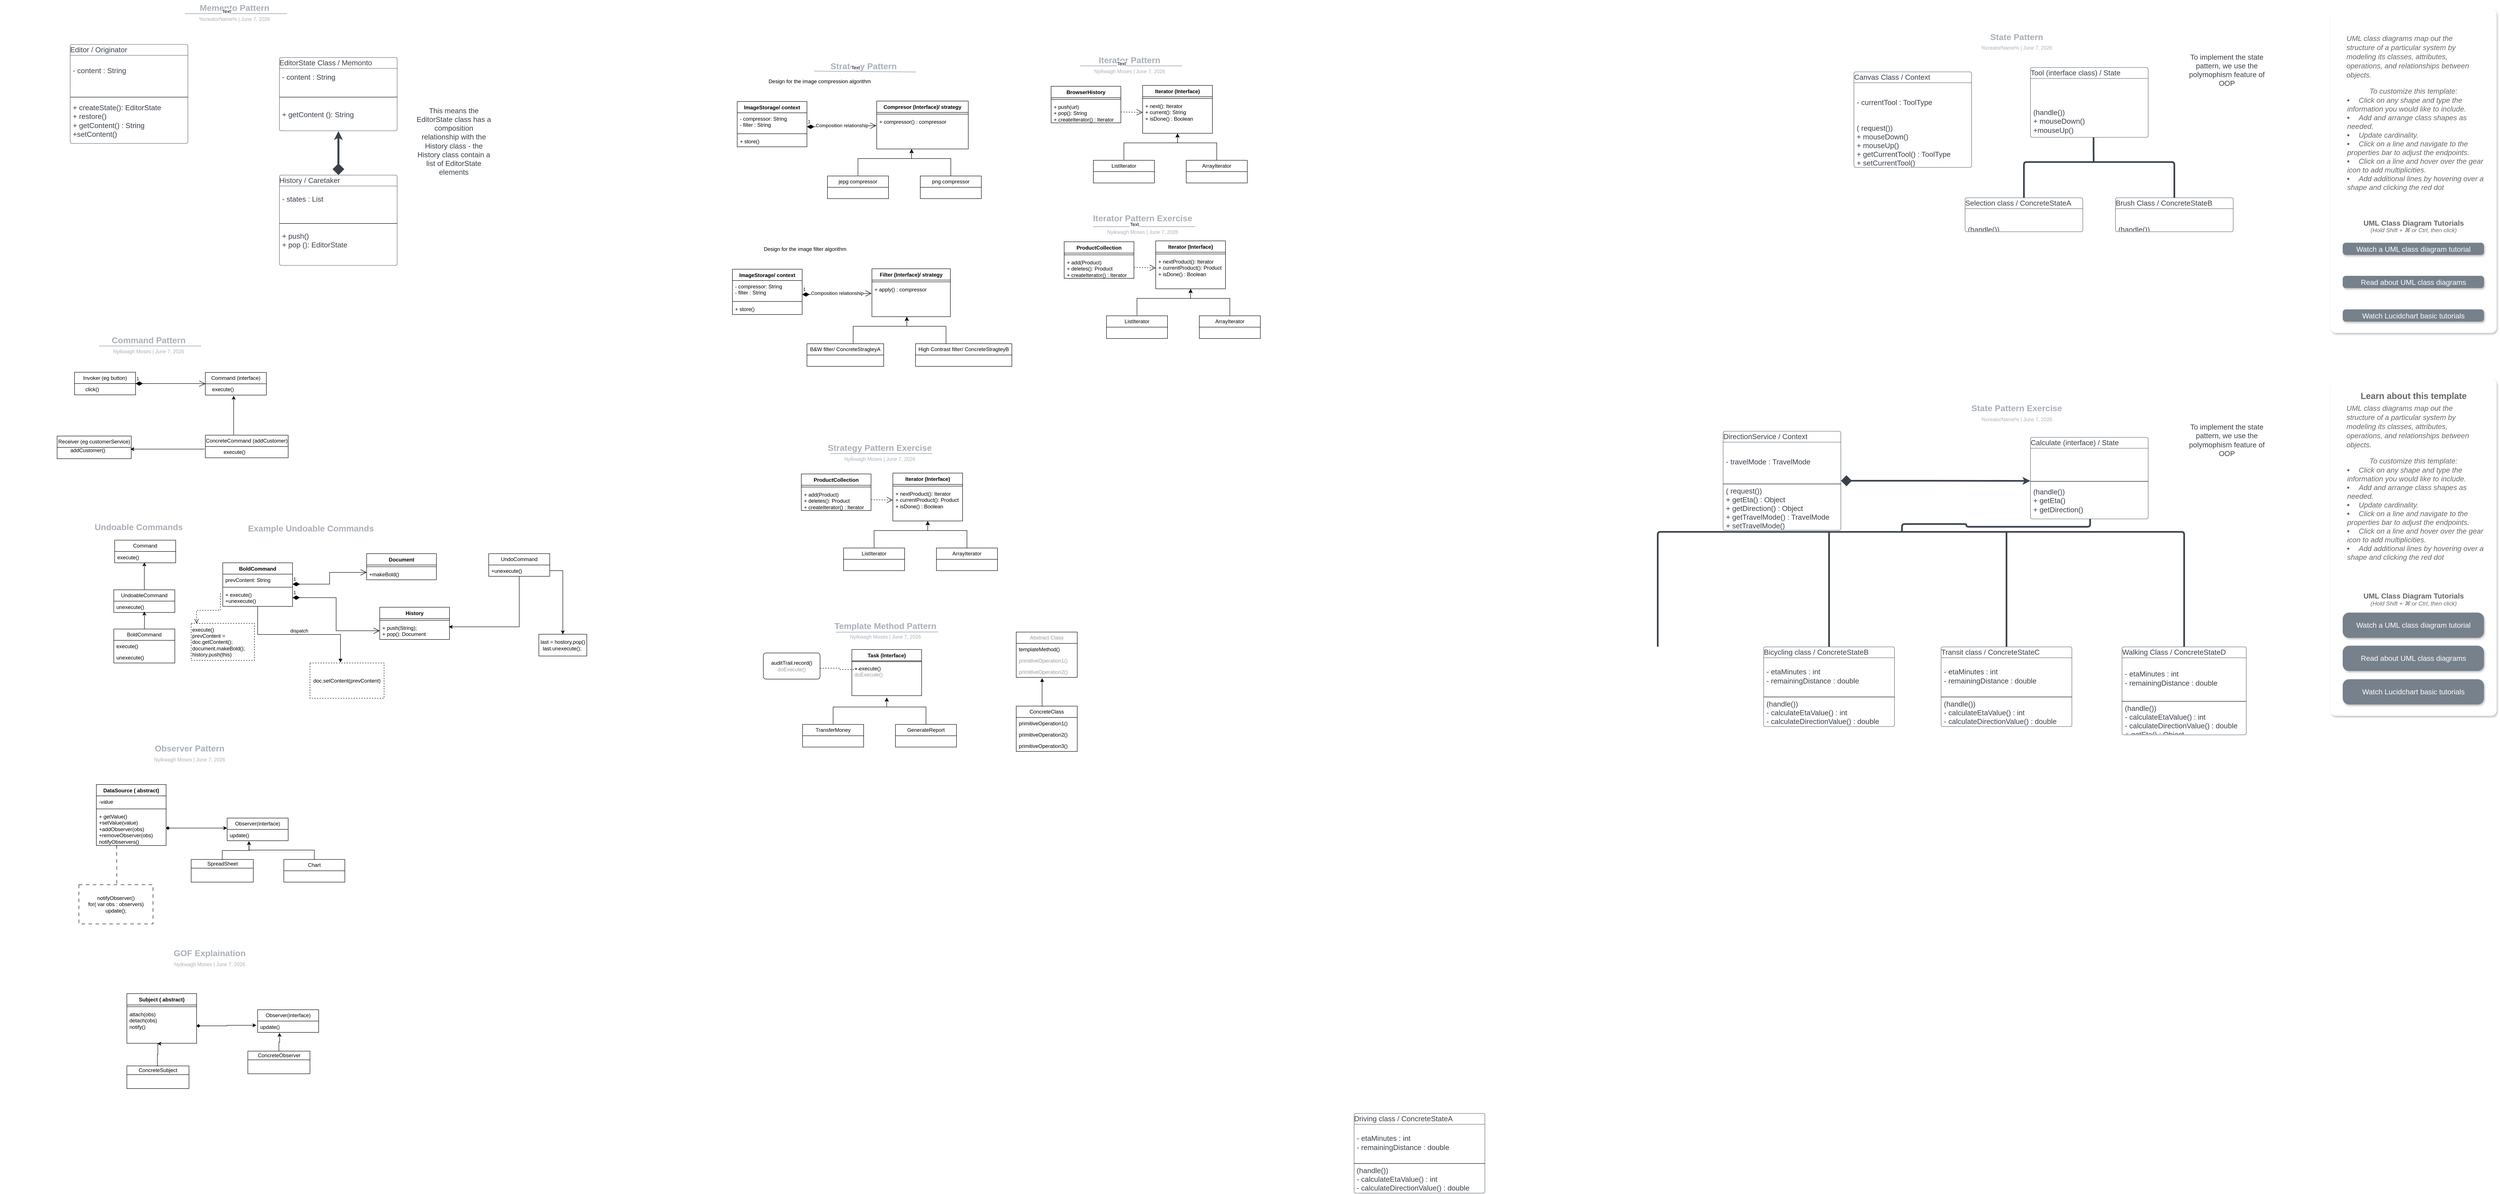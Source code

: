 <mxfile version="21.7.1" type="github" pages="2">
  <diagram id="C5RBs43oDa-KdzZeNtuy" name="Page-1">
    <mxGraphModel dx="8490" dy="6372" grid="1" gridSize="10" guides="1" tooltips="1" connect="1" arrows="1" fold="1" page="1" pageScale="1" pageWidth="827" pageHeight="1169" math="0" shadow="0">
      <root>
        <mxCell id="WIyWlLk6GJQsqaUBKTNV-0" />
        <mxCell id="WIyWlLk6GJQsqaUBKTNV-1" parent="WIyWlLk6GJQsqaUBKTNV-0" />
        <mxCell id="U_TY-0Dwg_rTrHO3cY47-18" value="" style="group;dropTarget=0;pointerEvents=0;" parent="WIyWlLk6GJQsqaUBKTNV-1" vertex="1">
          <mxGeometry x="-3203" y="-3440" width="640" height="45" as="geometry" />
        </mxCell>
        <mxCell id="U_TY-0Dwg_rTrHO3cY47-19" value="Memento Pattern" style="points=[[0.688,0.967,0]];html=1;overflow=block;blockSpacing=1;whiteSpace=wrap;fontSize=19.7;fontColor=#a9afb8;fontStyle=1;align=center;spacingLeft=7;spacingRight=7;spacingTop=2;spacing=3;strokeOpacity=0;fillOpacity=0;rounded=1;absoluteArcSize=1;arcSize=12;fillColor=#ffffff;strokeWidth=1.5;lucidId=zV0p94uQ8jZY;" parent="U_TY-0Dwg_rTrHO3cY47-18" vertex="1">
          <mxGeometry width="640" height="31" as="geometry" />
        </mxCell>
        <UserObject label="%creatorName%  |  %date{mmmm d, yyyy}%" placeholders="1" id="U_TY-0Dwg_rTrHO3cY47-20">
          <mxCell style="html=1;overflow=block;blockSpacing=1;whiteSpace=wrap;fontSize=11.5;fontColor=#a9afb8;align=center;spacingLeft=7;spacingRight=7;spacingTop=2;spacing=3;strokeOpacity=0;fillOpacity=0;rounded=1;absoluteArcSize=1;arcSize=12;fillColor=#ffffff;strokeWidth=1.5;lucidId=zV0p6GQysQ9Z;" parent="U_TY-0Dwg_rTrHO3cY47-18" vertex="1">
            <mxGeometry y="31" width="640" height="14" as="geometry" />
          </mxCell>
        </UserObject>
        <mxCell id="U_TY-0Dwg_rTrHO3cY47-21" value="" style="html=1;jettySize=18;whiteSpace=wrap;fontSize=13;fontFamily=Helvetica;strokeColor=#a9afb8;strokeOpacity=100;strokeWidth=1.5;rounded=0;startArrow=none;endArrow=none;entryX=0.688;entryY=0.967;entryPerimeter=0;lucidId=zV0plLxj8k6u;" parent="U_TY-0Dwg_rTrHO3cY47-18" target="U_TY-0Dwg_rTrHO3cY47-19" edge="1">
          <mxGeometry width="100" height="100" relative="1" as="geometry">
            <Array as="points" />
            <mxPoint x="206" y="30" as="sourcePoint" />
          </mxGeometry>
        </mxCell>
        <mxCell id="U_TY-0Dwg_rTrHO3cY47-149" value="Text" style="edgeLabel;html=1;align=center;verticalAlign=middle;resizable=0;points=[];" parent="U_TY-0Dwg_rTrHO3cY47-21" vertex="1" connectable="0">
          <mxGeometry x="-0.191" y="5" relative="1" as="geometry">
            <mxPoint as="offset" />
          </mxGeometry>
        </mxCell>
        <mxCell id="U_TY-0Dwg_rTrHO3cY47-22" value="Editor / Originator" style="html=1;overflow=block;blockSpacing=1;swimlane;childLayout=stackLayout;horizontal=1;horizontalStack=0;resizeParent=1;resizeParentMax=0;resizeLast=0;collapsible=0;fontStyle=0;marginBottom=0;swimlaneFillColor=#ffffff;startSize=25;whiteSpace=wrap;fontSize=16.7;fontColor=#3a414a;align=left;spacing=0;strokeColor=#3a414a;strokeOpacity=100;rounded=1;absoluteArcSize=1;arcSize=9;strokeWidth=0.8;" parent="WIyWlLk6GJQsqaUBKTNV-1" vertex="1">
          <mxGeometry x="-3260" y="-3339" width="270" height="227.25" as="geometry" />
        </mxCell>
        <mxCell id="U_TY-0Dwg_rTrHO3cY47-23" value="- content : String&#xa;" style="part=1;html=1;resizeHeight=0;strokeColor=none;fillColor=none;align=left;verticalAlign=middle;spacingLeft=4;spacingRight=4;overflow=hidden;rotatable=0;points=[[0,0.5],[1,0.5]];portConstraint=eastwest;swimlaneFillColor=#ffffff;strokeOpacity=100;whiteSpace=wrap;fontSize=16.7;fontColor=#3a414a;" parent="U_TY-0Dwg_rTrHO3cY47-22" vertex="1">
          <mxGeometry y="25" width="270" height="92" as="geometry" />
        </mxCell>
        <mxCell id="U_TY-0Dwg_rTrHO3cY47-24" value="" style="line;strokeWidth=1;fillColor=none;align=left;verticalAlign=middle;spacingTop=-1;spacingLeft=3;spacingRight=3;rotatable=0;labelPosition=right;points=[];portConstraint=eastwest;" parent="U_TY-0Dwg_rTrHO3cY47-22" vertex="1">
          <mxGeometry y="117" width="270" height="8" as="geometry" />
        </mxCell>
        <mxCell id="U_TY-0Dwg_rTrHO3cY47-25" value="+ createState(): EditorState&#xa;+ restore()&#xa;+ getContent() : String&#xa;+setContent()" style="part=1;html=1;resizeHeight=0;strokeColor=none;fillColor=none;align=left;verticalAlign=middle;spacingLeft=4;spacingRight=4;overflow=hidden;rotatable=0;points=[[0,0.5],[1,0.5]];portConstraint=eastwest;swimlaneFillColor=#ffffff;strokeOpacity=100;whiteSpace=wrap;fontSize=16.7;fontColor=#3a414a;" parent="U_TY-0Dwg_rTrHO3cY47-22" vertex="1">
          <mxGeometry y="125" width="270" height="102.25" as="geometry" />
        </mxCell>
        <mxCell id="U_TY-0Dwg_rTrHO3cY47-26" value="EditorState Class / Memonto" style="html=1;overflow=block;blockSpacing=1;swimlane;childLayout=stackLayout;horizontal=1;horizontalStack=0;resizeParent=1;resizeParentMax=0;resizeLast=0;collapsible=0;fontStyle=0;marginBottom=0;swimlaneFillColor=#ffffff;startSize=25;whiteSpace=wrap;fontSize=16.7;fontColor=#3a414a;align=left;spacing=0;strokeColor=#3a414a;strokeOpacity=100;rounded=1;absoluteArcSize=1;arcSize=9;strokeWidth=0.8;" parent="WIyWlLk6GJQsqaUBKTNV-1" vertex="1">
          <mxGeometry x="-2780" y="-3309" width="270" height="168.25" as="geometry" />
        </mxCell>
        <mxCell id="U_TY-0Dwg_rTrHO3cY47-27" value="- content : String&#xa;" style="part=1;html=1;resizeHeight=0;strokeColor=none;fillColor=none;align=left;verticalAlign=middle;spacingLeft=4;spacingRight=4;overflow=hidden;rotatable=0;points=[[0,0.5],[1,0.5]];portConstraint=eastwest;swimlaneFillColor=#ffffff;strokeOpacity=100;whiteSpace=wrap;fontSize=16.7;fontColor=#3a414a;" parent="U_TY-0Dwg_rTrHO3cY47-26" vertex="1">
          <mxGeometry y="25" width="270" height="62" as="geometry" />
        </mxCell>
        <mxCell id="U_TY-0Dwg_rTrHO3cY47-28" value="" style="line;strokeWidth=1;fillColor=none;align=left;verticalAlign=middle;spacingTop=-1;spacingLeft=3;spacingRight=3;rotatable=0;labelPosition=right;points=[];portConstraint=eastwest;" parent="U_TY-0Dwg_rTrHO3cY47-26" vertex="1">
          <mxGeometry y="87" width="270" height="8" as="geometry" />
        </mxCell>
        <mxCell id="U_TY-0Dwg_rTrHO3cY47-29" value="+ getContent (): String" style="part=1;html=1;resizeHeight=0;strokeColor=none;fillColor=none;align=left;verticalAlign=middle;spacingLeft=4;spacingRight=4;overflow=hidden;rotatable=0;points=[[0,0.5],[1,0.5]];portConstraint=eastwest;swimlaneFillColor=#ffffff;strokeOpacity=100;whiteSpace=wrap;fontSize=16.7;fontColor=#3a414a;" parent="U_TY-0Dwg_rTrHO3cY47-26" vertex="1">
          <mxGeometry y="95" width="270" height="73.25" as="geometry" />
        </mxCell>
        <mxCell id="U_TY-0Dwg_rTrHO3cY47-30" value="History / Caretaker" style="html=1;overflow=block;blockSpacing=1;swimlane;childLayout=stackLayout;horizontal=1;horizontalStack=0;resizeParent=1;resizeParentMax=0;resizeLast=0;collapsible=0;fontStyle=0;marginBottom=0;swimlaneFillColor=#ffffff;startSize=25;whiteSpace=wrap;fontSize=16.7;fontColor=#3a414a;align=left;spacing=0;strokeColor=#3a414a;strokeOpacity=100;rounded=1;absoluteArcSize=1;arcSize=9;strokeWidth=0.8;" parent="WIyWlLk6GJQsqaUBKTNV-1" vertex="1">
          <mxGeometry x="-2780" y="-3039" width="270" height="207.25" as="geometry" />
        </mxCell>
        <mxCell id="U_TY-0Dwg_rTrHO3cY47-31" value="- states : List&#xa;" style="part=1;html=1;resizeHeight=0;strokeColor=none;fillColor=none;align=left;verticalAlign=middle;spacingLeft=4;spacingRight=4;overflow=hidden;rotatable=0;points=[[0,0.5],[1,0.5]];portConstraint=eastwest;swimlaneFillColor=#ffffff;strokeOpacity=100;whiteSpace=wrap;fontSize=16.7;fontColor=#3a414a;" parent="U_TY-0Dwg_rTrHO3cY47-30" vertex="1">
          <mxGeometry y="25" width="270" height="82" as="geometry" />
        </mxCell>
        <mxCell id="U_TY-0Dwg_rTrHO3cY47-32" value="" style="line;strokeWidth=1;fillColor=none;align=left;verticalAlign=middle;spacingTop=-1;spacingLeft=3;spacingRight=3;rotatable=0;labelPosition=right;points=[];portConstraint=eastwest;" parent="U_TY-0Dwg_rTrHO3cY47-30" vertex="1">
          <mxGeometry y="107" width="270" height="8" as="geometry" />
        </mxCell>
        <mxCell id="U_TY-0Dwg_rTrHO3cY47-33" value="+ push()&#xa;+ pop (): EditorState&#xa;" style="part=1;html=1;resizeHeight=0;strokeColor=none;fillColor=none;align=left;verticalAlign=middle;spacingLeft=4;spacingRight=4;overflow=hidden;rotatable=0;points=[[0,0.5],[1,0.5]];portConstraint=eastwest;swimlaneFillColor=#ffffff;strokeOpacity=100;whiteSpace=wrap;fontSize=16.7;fontColor=#3a414a;" parent="U_TY-0Dwg_rTrHO3cY47-30" vertex="1">
          <mxGeometry y="115" width="270" height="92.25" as="geometry" />
        </mxCell>
        <mxCell id="U_TY-0Dwg_rTrHO3cY47-34" value="" style="html=1;jettySize=18;whiteSpace=wrap;fontSize=13;strokeColor=#3a414a;strokeOpacity=100;strokeWidth=4.5;rounded=1;arcSize=12;edgeStyle=orthogonalEdgeStyle;startArrow=diamond;startFill=1;startSize=16;exitX=0.5;exitY=-0.002;exitPerimeter=0;entryX=0.5;entryY=1.003;entryPerimeter=0;lucidId=zk1p6L_fdBU9;" parent="WIyWlLk6GJQsqaUBKTNV-1" source="U_TY-0Dwg_rTrHO3cY47-30" target="U_TY-0Dwg_rTrHO3cY47-26" edge="1">
          <mxGeometry width="100" height="100" relative="1" as="geometry">
            <Array as="points" />
          </mxGeometry>
        </mxCell>
        <mxCell id="U_TY-0Dwg_rTrHO3cY47-35" value="This means the EditorState class has a composition relationship with the History class - the History class contain a list of EditorState elements" style="html=1;overflow=block;blockSpacing=1;whiteSpace=wrap;fontSize=16.7;fontColor=#3a414a;spacing=3.8;strokeOpacity=0;fillOpacity=0;rounded=1;absoluteArcSize=1;arcSize=9;fillColor=#ffffff;strokeWidth=3.8;lucidId=Lo1pZtVWviOo;" parent="WIyWlLk6GJQsqaUBKTNV-1" vertex="1">
          <mxGeometry x="-2470" y="-3200" width="180" height="168" as="geometry" />
        </mxCell>
        <mxCell id="U_TY-0Dwg_rTrHO3cY47-36" value="" style="html=1;overflow=block;blockSpacing=1;whiteSpace=wrap;rounded=1;absoluteArcSize=1;arcSize=24;container=1;pointerEvents=0;collapsible=0;recursiveResize=0;fontSize=13;spacing=3.6;strokeOpacity=0;fillOpacity=100;shadow=1;fillColor=#ffffff;strokeWidth=1.5;lucidId=SY2pZ8UVc_J9;" parent="WIyWlLk6GJQsqaUBKTNV-1" vertex="1">
          <mxGeometry x="1924.5" y="-2571" width="381" height="773" as="geometry" />
        </mxCell>
        <mxCell id="U_TY-0Dwg_rTrHO3cY47-37" value="" style="html=1;overflow=block;blockSpacing=1;whiteSpace=wrap;rounded=1;absoluteArcSize=1;arcSize=24;container=1;pointerEvents=0;collapsible=0;recursiveResize=0;fontSize=13;spacing=3.6;strokeOpacity=0;fillOpacity=100;shadow=1;fillColor=#ffffff;strokeWidth=1.5;lucidId=sX0pJFGfKUSU;" parent="WIyWlLk6GJQsqaUBKTNV-1" vertex="1">
          <mxGeometry x="1924.5" y="-3420" width="381" height="743" as="geometry" />
        </mxCell>
        <mxCell id="U_TY-0Dwg_rTrHO3cY47-38" value="&lt;div style=&quot;display: flex; justify-content: center; text-align: center; align-items: baseline; font-size: 0; line-height: 1.25;margin-left: 8.4px;margin-right: 8.4px;margin-top: 2.4px;margin-top: -2px;&quot;&gt;&lt;span&gt;&lt;span style=&quot;font-size:16.7px;color:#666666;font-weight: bold;&quot;&gt;UML Class Diagram Tutorials&#xa;&lt;/span&gt;&lt;/span&gt;&lt;/div&gt;&lt;div style=&quot;display: flex; justify-content: center; text-align: center; align-items: baseline; font-size: 0; line-height: 1.25;margin-top: -2px;&quot;&gt;&lt;span&gt;&lt;span style=&quot;font-size:13px;color:#666666;&quot;&gt;&lt;span style=&quot;font-size:13.3px;color:#666666;font-style: italic;&quot;&gt;(Hold Shift + ⌘ or Ctrl, then click)&lt;/span&gt;&lt;/span&gt;&lt;/span&gt;&lt;/div&gt;" style="html=1;overflow=block;blockSpacing=1;whiteSpace=wrap;fontSize=13;spacing=3.6;strokeOpacity=0;fillOpacity=0;fillColor=#ffffff;strokeWidth=0.8;lucidId=sX0pPrZr3WfM;" parent="WIyWlLk6GJQsqaUBKTNV-1" vertex="1">
          <mxGeometry x="1924.5" y="-2940" width="381" height="24" as="geometry" />
        </mxCell>
        <UserObject label="Read about UML class diagrams" link="https://www.lucidchart.com/pages/uml-class-diagram" id="U_TY-0Dwg_rTrHO3cY47-39">
          <mxCell style="html=1;overflow=block;blockSpacing=1;whiteSpace=wrap;rounded=1;arcSize=25;fontSize=16.7;fontColor=#ffffff;spacingLeft=8.4;spacingRight=8.4;spacingTop=2.4;spacing=3.6;strokeOpacity=0;fillOpacity=100;shadow=1;fillColor=#77818c;strokeWidth=1.5;lucidId=sX0pizP.D8Yw;" parent="WIyWlLk6GJQsqaUBKTNV-1" vertex="1">
            <mxGeometry x="1952.5" y="-2808" width="324" height="28" as="geometry" />
          </mxCell>
        </UserObject>
        <UserObject label="Watch a UML class diagram tutorial" link="https://www.youtube.com/watch?v=UI6lqHOVHic" id="U_TY-0Dwg_rTrHO3cY47-40">
          <mxCell style="html=1;overflow=block;blockSpacing=1;whiteSpace=wrap;rounded=1;arcSize=25;fontSize=16.7;fontColor=#ffffff;spacingLeft=8.4;spacingRight=8.4;spacingTop=2.4;spacing=3.6;strokeOpacity=0;fillOpacity=100;shadow=1;fillColor=#77818c;strokeWidth=1.5;lucidId=sX0pPZHDbc-L;" parent="WIyWlLk6GJQsqaUBKTNV-1" vertex="1">
            <mxGeometry x="1952.5" y="-2884" width="324" height="28" as="geometry" />
          </mxCell>
        </UserObject>
        <UserObject label="Watch Lucidchart basic tutorials" link="https://www.youtube.com/playlist?list=PLUoebdZqEHTxx3fS_jyD56QMd4trXZE3D" id="U_TY-0Dwg_rTrHO3cY47-41">
          <mxCell style="html=1;overflow=block;blockSpacing=1;whiteSpace=wrap;rounded=1;arcSize=25;fontSize=16.7;fontColor=#ffffff;spacingLeft=8.4;spacingRight=8.4;spacingTop=2.4;spacing=3.6;strokeOpacity=0;fillOpacity=100;shadow=1;fillColor=#77818c;strokeWidth=1.5;lucidId=sX0p_.JMDArn;" parent="WIyWlLk6GJQsqaUBKTNV-1" vertex="1">
            <mxGeometry x="1952.5" y="-2731" width="324" height="28" as="geometry" />
          </mxCell>
        </UserObject>
        <mxCell id="U_TY-0Dwg_rTrHO3cY47-42" value="&lt;div style=&quot;display: flex; justify-content: flex-start; text-align: left; align-items: baseline; font-size: 0; line-height: 1.25;margin-left: 8.4px;margin-right: 8.4px;margin-top: 2.4px;margin-top: -2px;&quot;&gt;&lt;span&gt;&lt;span style=&quot;font-size:16.7px;color:#666666;font-style: italic;&quot;&gt;UML class diagrams map out the structure of a particular system by modeling its classes, attributes, operations, and relationships between objects. &#xa;&lt;/span&gt;&lt;/span&gt;&lt;/div&gt;&lt;div style=&quot;display: flex; justify-content: center; text-align: center; align-items: baseline; font-size: 0; line-height: 1.25;margin-top: -2px;&quot;&gt;&lt;span&gt;&lt;span style=&quot;font-size:16.7px;color:#666666;font-style: italic;&quot;&gt;&#xa;&lt;/span&gt;&lt;/span&gt;&lt;/div&gt;&lt;div style=&quot;display: flex; justify-content: center; text-align: center; align-items: baseline; font-size: 0; line-height: 1.25;margin-top: -2px;&quot;&gt;&lt;span&gt;&lt;span style=&quot;font-size:16.7px;color:#666666;font-style: italic;&quot;&gt;To customize this template:&#xa;&lt;/span&gt;&lt;/span&gt;&lt;/div&gt;&lt;ul style=&quot;margin: 0px; padding-left: 10px;list-style-position: inside; list-style-type:disc&quot;&gt;&lt;li style=&quot;text-align:left;color:#666666;font-size:16.7px;&quot;&gt;&lt;span style=&quot;margin-left: 3.7px;margin-right: 8.4px;margin-top: 2.4px;margin-top: -2px;&quot;&gt;&lt;span style=&quot;font-size:16.7px;color:#666666;font-style: italic;&quot;&gt;Click on any shape and type the information you would like to include.&lt;/span&gt;&lt;/span&gt;&lt;/li&gt;&lt;li style=&quot;text-align:left;color:#666666;font-size:16.7px;&quot;&gt;&lt;span style=&quot;margin-left: 3.7px;margin-right: 8.4px;margin-top: 2.4px;margin-top: -2px;&quot;&gt;&lt;span style=&quot;font-size:16.7px;color:#666666;font-style: italic;&quot;&gt;Add and arrange class shapes as needed.&lt;/span&gt;&lt;/span&gt;&lt;/li&gt;&lt;li style=&quot;text-align:left;color:#666666;font-size:16.7px;&quot;&gt;&lt;span style=&quot;margin-left: 3.7px;margin-right: 8.4px;margin-top: 2.4px;margin-top: -2px;&quot;&gt;&lt;span style=&quot;font-size:16.7px;color:#666666;font-style: italic;&quot;&gt;Update cardinality.&lt;/span&gt;&lt;/span&gt;&lt;/li&gt;&lt;li style=&quot;text-align:left;color:#666666;font-size:16.7px;&quot;&gt;&lt;span style=&quot;margin-left: 3.7px;margin-right: 8.4px;margin-top: 2.4px;margin-top: -2px;&quot;&gt;&lt;span style=&quot;font-size:16.7px;color:#666666;font-style: italic;&quot;&gt;Click on a line and navigate to the properties bar to adjust the endpoints.&lt;/span&gt;&lt;/span&gt;&lt;/li&gt;&lt;li style=&quot;text-align:left;color:#666666;font-size:16.7px;&quot;&gt;&lt;span style=&quot;margin-left: 3.7px;margin-right: 8.4px;margin-top: 2.4px;margin-top: -2px;&quot;&gt;&lt;span style=&quot;font-size:16.7px;color:#666666;font-style: italic;&quot;&gt;Click on a line and hover over the gear icon to add multiplicities.&lt;/span&gt;&lt;/span&gt;&lt;/li&gt;&lt;li style=&quot;text-align:left;color:#666666;font-size:16.7px;&quot;&gt;&lt;span style=&quot;margin-left: 3.7px;margin-right: 8.4px;margin-top: 2.4px;margin-top: -2px;&quot;&gt;&lt;span style=&quot;font-size:16.7px;color:#666666;font-style: italic;&quot;&gt;Add additional lines by hovering over a shape and clicking the red dot&lt;/span&gt;&lt;/span&gt;&lt;/li&gt;&lt;/ul&gt;" style="html=1;overflow=block;blockSpacing=1;whiteSpace=wrap;fontSize=13;spacing=0;verticalAlign=top;strokeOpacity=100;rounded=1;absoluteArcSize=1;arcSize=7.5;strokeWidth=1.5;fillColor=none;strokeColor=none;lucidId=sX0pO99i9qGL;" parent="WIyWlLk6GJQsqaUBKTNV-1" vertex="1">
          <mxGeometry x="1952.5" y="-3360" width="324" height="390" as="geometry" />
        </mxCell>
        <mxCell id="U_TY-0Dwg_rTrHO3cY47-43" value="State Pattern" style="html=1;overflow=block;blockSpacing=1;whiteSpace=wrap;fontSize=19.7;fontColor=#a9afb8;fontStyle=1;align=center;spacingLeft=7;spacingRight=7;spacingTop=2;spacing=3;strokeOpacity=0;fillOpacity=0;rounded=1;absoluteArcSize=1;arcSize=12;fillColor=#ffffff;strokeWidth=1.5;lucidId=sX0p97V16W0Q;" parent="WIyWlLk6GJQsqaUBKTNV-1" vertex="1">
          <mxGeometry x="884.5" y="-3370" width="640" height="1" as="geometry" />
        </mxCell>
        <UserObject label="%creatorName%  |  %date{mmmm d, yyyy}%" placeholders="1" id="U_TY-0Dwg_rTrHO3cY47-44">
          <mxCell style="html=1;overflow=block;blockSpacing=1;whiteSpace=wrap;fontSize=11.5;fontColor=#a9afb8;align=center;spacingLeft=7;spacingRight=7;spacingTop=2;spacing=3;strokeOpacity=0;fillOpacity=0;rounded=1;absoluteArcSize=1;arcSize=12;fillColor=#ffffff;strokeWidth=1.5;lucidId=sX0pR78Se-6M;" parent="WIyWlLk6GJQsqaUBKTNV-1" vertex="1">
            <mxGeometry x="884.5" y="-3339" width="640" as="geometry" />
          </mxCell>
        </UserObject>
        <mxCell id="U_TY-0Dwg_rTrHO3cY47-45" value="Canvas Class / Context" style="html=1;overflow=block;blockSpacing=1;swimlane;childLayout=stackLayout;horizontal=1;horizontalStack=0;resizeParent=1;resizeParentMax=0;resizeLast=0;collapsible=0;fontStyle=0;marginBottom=0;swimlaneFillColor=#ffffff;startSize=25;whiteSpace=wrap;fontSize=16.7;fontColor=#3a414a;align=left;spacing=0;strokeColor=#3a414a;strokeOpacity=100;rounded=1;absoluteArcSize=1;arcSize=9;strokeWidth=0.8;" parent="WIyWlLk6GJQsqaUBKTNV-1" vertex="1">
          <mxGeometry x="831.5" y="-3276" width="270" height="219.25" as="geometry" />
        </mxCell>
        <mxCell id="U_TY-0Dwg_rTrHO3cY47-46" value="- currentTool : ToolType" style="part=1;html=1;resizeHeight=0;strokeColor=none;fillColor=none;align=left;verticalAlign=middle;spacingLeft=4;spacingRight=4;overflow=hidden;rotatable=0;points=[[0,0.5],[1,0.5]];portConstraint=eastwest;swimlaneFillColor=#ffffff;strokeOpacity=100;whiteSpace=wrap;fontSize=16.7;fontColor=#3a414a;" parent="U_TY-0Dwg_rTrHO3cY47-45" vertex="1">
          <mxGeometry y="25" width="270" height="92" as="geometry" />
        </mxCell>
        <mxCell id="U_TY-0Dwg_rTrHO3cY47-47" value="" style="line;strokeWidth=1;fillColor=none;align=left;verticalAlign=middle;spacingTop=-1;spacingLeft=3;spacingRight=3;rotatable=0;labelPosition=right;points=[];portConstraint=eastwest;" parent="U_TY-0Dwg_rTrHO3cY47-45" vertex="1">
          <mxGeometry y="117" width="270" as="geometry" />
        </mxCell>
        <mxCell id="U_TY-0Dwg_rTrHO3cY47-48" value="( request())&#xa;+ mouseDown()&#xa;+ mouseUp()&#xa;+ getCurrentTool() : ToolType&#xa;+ setCurrentTool()" style="part=1;html=1;resizeHeight=0;strokeColor=none;fillColor=none;align=left;verticalAlign=middle;spacingLeft=4;spacingRight=4;overflow=hidden;rotatable=0;points=[[0,0.5],[1,0.5]];portConstraint=eastwest;swimlaneFillColor=#ffffff;strokeOpacity=100;whiteSpace=wrap;fontSize=16.7;fontColor=#3a414a;" parent="U_TY-0Dwg_rTrHO3cY47-45" vertex="1">
          <mxGeometry y="117" width="270" height="102.25" as="geometry" />
        </mxCell>
        <mxCell id="U_TY-0Dwg_rTrHO3cY47-49" value="Tool (interface class) /  State" style="html=1;overflow=block;blockSpacing=1;swimlane;childLayout=stackLayout;horizontal=1;horizontalStack=0;resizeParent=1;resizeParentMax=0;resizeLast=0;collapsible=0;fontStyle=0;marginBottom=0;swimlaneFillColor=#ffffff;startSize=25;whiteSpace=wrap;fontSize=16.7;fontColor=#3a414a;align=left;spacing=0;strokeColor=#3a414a;strokeOpacity=100;rounded=1;absoluteArcSize=1;arcSize=9;strokeWidth=0.8;" parent="WIyWlLk6GJQsqaUBKTNV-1" vertex="1">
          <mxGeometry x="1236.5" y="-3286" width="270" height="160.25" as="geometry" />
        </mxCell>
        <mxCell id="U_TY-0Dwg_rTrHO3cY47-50" value="" style="part=1;html=1;resizeHeight=0;strokeColor=none;fillColor=none;align=left;verticalAlign=middle;spacingLeft=4;spacingRight=4;overflow=hidden;rotatable=0;points=[[0,0.5],[1,0.5]];portConstraint=eastwest;swimlaneFillColor=#ffffff;strokeOpacity=100;whiteSpace=wrap;fontSize=13;" parent="U_TY-0Dwg_rTrHO3cY47-49" vertex="1">
          <mxGeometry y="25" width="270" height="62" as="geometry" />
        </mxCell>
        <mxCell id="U_TY-0Dwg_rTrHO3cY47-51" value="" style="line;strokeWidth=1;fillColor=none;align=left;verticalAlign=middle;spacingTop=-1;spacingLeft=3;spacingRight=3;rotatable=0;labelPosition=right;points=[];portConstraint=eastwest;" parent="U_TY-0Dwg_rTrHO3cY47-49" vertex="1">
          <mxGeometry y="87" width="270" as="geometry" />
        </mxCell>
        <mxCell id="U_TY-0Dwg_rTrHO3cY47-52" value="(handle())&#xa;+ mouseDown()&#xa;+mouseUp()" style="part=1;html=1;resizeHeight=0;strokeColor=none;fillColor=none;align=left;verticalAlign=middle;spacingLeft=4;spacingRight=4;overflow=hidden;rotatable=0;points=[[0,0.5],[1,0.5]];portConstraint=eastwest;swimlaneFillColor=#ffffff;strokeOpacity=100;whiteSpace=wrap;fontSize=16.7;fontColor=#3a414a;" parent="U_TY-0Dwg_rTrHO3cY47-49" vertex="1">
          <mxGeometry y="87" width="270" height="73.25" as="geometry" />
        </mxCell>
        <mxCell id="U_TY-0Dwg_rTrHO3cY47-53" value="Brush Class / ConcreteStateB" style="html=1;overflow=block;blockSpacing=1;swimlane;childLayout=stackLayout;horizontal=1;horizontalStack=0;resizeParent=1;resizeParentMax=0;resizeLast=0;collapsible=0;fontStyle=0;marginBottom=0;swimlaneFillColor=#ffffff;startSize=25;whiteSpace=wrap;fontSize=16.7;fontColor=#3a414a;align=left;spacing=0;strokeColor=#3a414a;strokeOpacity=100;rounded=1;absoluteArcSize=1;arcSize=9;strokeWidth=0.8;" parent="WIyWlLk6GJQsqaUBKTNV-1" vertex="1">
          <mxGeometry x="1431.5" y="-2987" width="270" height="78" as="geometry" />
        </mxCell>
        <mxCell id="U_TY-0Dwg_rTrHO3cY47-54" value="" style="part=1;html=1;resizeHeight=0;strokeColor=none;fillColor=none;align=left;verticalAlign=middle;spacingLeft=4;spacingRight=4;overflow=hidden;rotatable=0;points=[[0,0.5],[1,0.5]];portConstraint=eastwest;swimlaneFillColor=#ffffff;strokeOpacity=100;whiteSpace=wrap;fontSize=13;" parent="U_TY-0Dwg_rTrHO3cY47-53" vertex="1">
          <mxGeometry y="25" width="270" height="36" as="geometry" />
        </mxCell>
        <mxCell id="U_TY-0Dwg_rTrHO3cY47-55" value="" style="line;strokeWidth=1;fillColor=none;align=left;verticalAlign=middle;spacingTop=-1;spacingLeft=3;spacingRight=3;rotatable=0;labelPosition=right;points=[];portConstraint=eastwest;" parent="U_TY-0Dwg_rTrHO3cY47-53" vertex="1">
          <mxGeometry y="61" width="270" as="geometry" />
        </mxCell>
        <mxCell id="U_TY-0Dwg_rTrHO3cY47-56" value="(handle())&#xa;+ mouseDown()&#xa;+mouseUp()" style="part=1;html=1;resizeHeight=0;strokeColor=none;fillColor=none;align=left;verticalAlign=middle;spacingLeft=4;spacingRight=4;overflow=hidden;rotatable=0;points=[[0,0.5],[1,0.5]];portConstraint=eastwest;swimlaneFillColor=#ffffff;strokeOpacity=100;whiteSpace=wrap;fontSize=16.7;fontColor=#3a414a;" parent="U_TY-0Dwg_rTrHO3cY47-53" vertex="1">
          <mxGeometry y="61" width="270" height="17" as="geometry" />
        </mxCell>
        <mxCell id="U_TY-0Dwg_rTrHO3cY47-57" value="Selection class /  ConcreteStateA" style="html=1;overflow=block;blockSpacing=1;swimlane;childLayout=stackLayout;horizontal=1;horizontalStack=0;resizeParent=1;resizeParentMax=0;resizeLast=0;collapsible=0;fontStyle=0;marginBottom=0;swimlaneFillColor=#ffffff;startSize=25;whiteSpace=wrap;fontSize=16.7;fontColor=#3a414a;align=left;spacing=0;strokeColor=#3a414a;strokeOpacity=100;rounded=1;absoluteArcSize=1;arcSize=9;strokeWidth=0.8;" parent="WIyWlLk6GJQsqaUBKTNV-1" vertex="1">
          <mxGeometry x="1086.5" y="-2987" width="270" height="78" as="geometry" />
        </mxCell>
        <mxCell id="U_TY-0Dwg_rTrHO3cY47-58" value="" style="part=1;html=1;resizeHeight=0;strokeColor=none;fillColor=none;align=left;verticalAlign=middle;spacingLeft=4;spacingRight=4;overflow=hidden;rotatable=0;points=[[0,0.5],[1,0.5]];portConstraint=eastwest;swimlaneFillColor=#ffffff;strokeOpacity=100;whiteSpace=wrap;fontSize=13;" parent="U_TY-0Dwg_rTrHO3cY47-57" vertex="1">
          <mxGeometry y="25" width="270" height="36" as="geometry" />
        </mxCell>
        <mxCell id="U_TY-0Dwg_rTrHO3cY47-59" value="" style="line;strokeWidth=1;fillColor=none;align=left;verticalAlign=middle;spacingTop=-1;spacingLeft=3;spacingRight=3;rotatable=0;labelPosition=right;points=[];portConstraint=eastwest;" parent="U_TY-0Dwg_rTrHO3cY47-57" vertex="1">
          <mxGeometry y="61" width="270" as="geometry" />
        </mxCell>
        <mxCell id="U_TY-0Dwg_rTrHO3cY47-60" value="(handle())&#xa;+ mouseDown()&#xa;+mouseUp()" style="part=1;html=1;resizeHeight=0;strokeColor=none;fillColor=none;align=left;verticalAlign=middle;spacingLeft=4;spacingRight=4;overflow=hidden;rotatable=0;points=[[0,0.5],[1,0.5]];portConstraint=eastwest;swimlaneFillColor=#ffffff;strokeOpacity=100;whiteSpace=wrap;fontSize=16.7;fontColor=#3a414a;" parent="U_TY-0Dwg_rTrHO3cY47-57" vertex="1">
          <mxGeometry y="61" width="270" height="17" as="geometry" />
        </mxCell>
        <mxCell id="U_TY-0Dwg_rTrHO3cY47-61" value="" style="html=1;jettySize=18;whiteSpace=wrap;overflow=block;blockSpacing=1;fontSize=13;strokeColor=#3a414a;strokeOpacity=100;strokeWidth=3.8;rounded=1;arcSize=12;edgeStyle=orthogonalEdgeStyle;startArrow=none;endArrow=none;exitX=0.5;exitY=-0.003;exitPerimeter=0;entryX=0.5;entryY=-0.003;entryPerimeter=0;lucidId=dD1pzq4XvZ.y;" parent="WIyWlLk6GJQsqaUBKTNV-1" source="U_TY-0Dwg_rTrHO3cY47-57" target="U_TY-0Dwg_rTrHO3cY47-53" edge="1">
          <mxGeometry width="100" height="100" relative="1" as="geometry">
            <Array as="points">
              <mxPoint x="1221.5" y="-3069" />
              <mxPoint x="1566.5" y="-3069" />
            </Array>
          </mxGeometry>
        </mxCell>
        <mxCell id="U_TY-0Dwg_rTrHO3cY47-62" value="" style="html=1;jettySize=18;whiteSpace=wrap;overflow=block;blockSpacing=1;fontSize=13;strokeColor=#3a414a;strokeOpacity=100;strokeWidth=3.8;rounded=1;arcSize=12;edgeStyle=orthogonalEdgeStyle;endArrow=none;exitX=0.536;exitY=1.002;exitPerimeter=0;lucidId=QD1pjZaXCF8D;" parent="WIyWlLk6GJQsqaUBKTNV-1" source="U_TY-0Dwg_rTrHO3cY47-49" edge="1">
          <mxGeometry width="100" height="100" relative="1" as="geometry">
            <Array as="points" />
            <mxPoint x="1381.5" y="-3069" as="targetPoint" />
          </mxGeometry>
        </mxCell>
        <mxCell id="U_TY-0Dwg_rTrHO3cY47-63" value="To implement the state pattern, we use the polymophism feature of OOP" style="html=1;overflow=block;blockSpacing=1;whiteSpace=wrap;fontSize=16.7;fontColor=#3a414a;spacing=3.8;strokeOpacity=0;fillOpacity=0;rounded=1;absoluteArcSize=1;arcSize=9;fillColor=#ffffff;strokeWidth=3.8;lucidId=RH1p5E7Tl5A2;" parent="WIyWlLk6GJQsqaUBKTNV-1" vertex="1">
          <mxGeometry x="1596.5" y="-3323" width="180" height="58" as="geometry" />
        </mxCell>
        <mxCell id="U_TY-0Dwg_rTrHO3cY47-64" value="Learn about this template" style="html=1;overflow=block;blockSpacing=1;whiteSpace=wrap;fontSize=20;fontColor=#666666;fontStyle=1;spacingLeft=8.4;spacingRight=8.4;spacingTop=2.4;spacing=3.6;strokeOpacity=0;fillOpacity=0;fillColor=#ffffff;strokeWidth=1.5;lucidId=SY2p4FD~U8lN;" parent="WIyWlLk6GJQsqaUBKTNV-1" vertex="1">
          <mxGeometry x="1924.5" y="-2558" width="381" height="47" as="geometry" />
        </mxCell>
        <mxCell id="U_TY-0Dwg_rTrHO3cY47-65" value="&lt;div style=&quot;display: flex; justify-content: center; text-align: center; align-items: baseline; font-size: 0; line-height: 1.25;margin-left: 8.4px;margin-right: 8.4px;margin-top: 2.4px;margin-top: -2px;&quot;&gt;&lt;span&gt;&lt;span style=&quot;font-size:16.7px;color:#666666;font-weight: bold;&quot;&gt;UML Class Diagram Tutorials&#xa;&lt;/span&gt;&lt;/span&gt;&lt;/div&gt;&lt;div style=&quot;display: flex; justify-content: center; text-align: center; align-items: baseline; font-size: 0; line-height: 1.25;margin-top: -2px;&quot;&gt;&lt;span&gt;&lt;span style=&quot;font-size:13px;color:#666666;&quot;&gt;&lt;span style=&quot;font-size:13.3px;color:#666666;font-style: italic;&quot;&gt;(Hold Shift + ⌘ or Ctrl, then click)&lt;/span&gt;&lt;/span&gt;&lt;/span&gt;&lt;/div&gt;" style="html=1;overflow=block;blockSpacing=1;whiteSpace=wrap;fontSize=13;spacing=3.6;strokeOpacity=0;fillOpacity=0;fillColor=#ffffff;strokeWidth=0.8;lucidId=SY2pRuy3iUNh;" parent="WIyWlLk6GJQsqaUBKTNV-1" vertex="1">
          <mxGeometry x="1924.5" y="-2091" width="381" height="54" as="geometry" />
        </mxCell>
        <UserObject label="Read about UML class diagrams" link="https://www.lucidchart.com/pages/uml-class-diagram" id="U_TY-0Dwg_rTrHO3cY47-66">
          <mxCell style="html=1;overflow=block;blockSpacing=1;whiteSpace=wrap;rounded=1;arcSize=25;fontSize=16.7;fontColor=#ffffff;spacingLeft=8.4;spacingRight=8.4;spacingTop=2.4;spacing=3.6;strokeOpacity=0;fillOpacity=100;shadow=1;fillColor=#77818c;strokeWidth=1.5;lucidId=SY2pU0_veld~;" parent="WIyWlLk6GJQsqaUBKTNV-1" vertex="1">
            <mxGeometry x="1952.5" y="-1959" width="324" height="58" as="geometry" />
          </mxCell>
        </UserObject>
        <UserObject label="Watch a UML class diagram tutorial" link="https://www.youtube.com/watch?v=UI6lqHOVHic" id="U_TY-0Dwg_rTrHO3cY47-67">
          <mxCell style="html=1;overflow=block;blockSpacing=1;whiteSpace=wrap;rounded=1;arcSize=25;fontSize=16.7;fontColor=#ffffff;spacingLeft=8.4;spacingRight=8.4;spacingTop=2.4;spacing=3.6;strokeOpacity=0;fillOpacity=100;shadow=1;fillColor=#77818c;strokeWidth=1.5;lucidId=SY2p5YtSYIp6;" parent="WIyWlLk6GJQsqaUBKTNV-1" vertex="1">
            <mxGeometry x="1952.5" y="-2035" width="324" height="58" as="geometry" />
          </mxCell>
        </UserObject>
        <UserObject label="Watch Lucidchart basic tutorials" link="https://www.youtube.com/playlist?list=PLUoebdZqEHTxx3fS_jyD56QMd4trXZE3D" id="U_TY-0Dwg_rTrHO3cY47-68">
          <mxCell style="html=1;overflow=block;blockSpacing=1;whiteSpace=wrap;rounded=1;arcSize=25;fontSize=16.7;fontColor=#ffffff;spacingLeft=8.4;spacingRight=8.4;spacingTop=2.4;spacing=3.6;strokeOpacity=0;fillOpacity=100;shadow=1;fillColor=#77818c;strokeWidth=1.5;lucidId=SY2pt628xp.h;" parent="WIyWlLk6GJQsqaUBKTNV-1" vertex="1">
            <mxGeometry x="1952.5" y="-1882" width="324" height="58" as="geometry" />
          </mxCell>
        </UserObject>
        <mxCell id="U_TY-0Dwg_rTrHO3cY47-69" value="&lt;div style=&quot;display: flex; justify-content: flex-start; text-align: left; align-items: baseline; font-size: 0; line-height: 1.25;margin-left: 8.4px;margin-right: 8.4px;margin-top: 2.4px;margin-top: -2px;&quot;&gt;&lt;span&gt;&lt;span style=&quot;font-size:16.7px;color:#666666;font-style: italic;&quot;&gt;UML class diagrams map out the structure of a particular system by modeling its classes, attributes, operations, and relationships between objects. &#xa;&lt;/span&gt;&lt;/span&gt;&lt;/div&gt;&lt;div style=&quot;display: flex; justify-content: center; text-align: center; align-items: baseline; font-size: 0; line-height: 1.25;margin-top: -2px;&quot;&gt;&lt;span&gt;&lt;span style=&quot;font-size:16.7px;color:#666666;font-style: italic;&quot;&gt;&#xa;&lt;/span&gt;&lt;/span&gt;&lt;/div&gt;&lt;div style=&quot;display: flex; justify-content: center; text-align: center; align-items: baseline; font-size: 0; line-height: 1.25;margin-top: -2px;&quot;&gt;&lt;span&gt;&lt;span style=&quot;font-size:16.7px;color:#666666;font-style: italic;&quot;&gt;To customize this template:&#xa;&lt;/span&gt;&lt;/span&gt;&lt;/div&gt;&lt;ul style=&quot;margin: 0px; padding-left: 10px;list-style-position: inside; list-style-type:disc&quot;&gt;&lt;li style=&quot;text-align:left;color:#666666;font-size:16.7px;&quot;&gt;&lt;span style=&quot;margin-left: 3.7px;margin-right: 8.4px;margin-top: 2.4px;margin-top: -2px;&quot;&gt;&lt;span style=&quot;font-size:16.7px;color:#666666;font-style: italic;&quot;&gt;Click on any shape and type the information you would like to include.&lt;/span&gt;&lt;/span&gt;&lt;/li&gt;&lt;li style=&quot;text-align:left;color:#666666;font-size:16.7px;&quot;&gt;&lt;span style=&quot;margin-left: 3.7px;margin-right: 8.4px;margin-top: 2.4px;margin-top: -2px;&quot;&gt;&lt;span style=&quot;font-size:16.7px;color:#666666;font-style: italic;&quot;&gt;Add and arrange class shapes as needed.&lt;/span&gt;&lt;/span&gt;&lt;/li&gt;&lt;li style=&quot;text-align:left;color:#666666;font-size:16.7px;&quot;&gt;&lt;span style=&quot;margin-left: 3.7px;margin-right: 8.4px;margin-top: 2.4px;margin-top: -2px;&quot;&gt;&lt;span style=&quot;font-size:16.7px;color:#666666;font-style: italic;&quot;&gt;Update cardinality.&lt;/span&gt;&lt;/span&gt;&lt;/li&gt;&lt;li style=&quot;text-align:left;color:#666666;font-size:16.7px;&quot;&gt;&lt;span style=&quot;margin-left: 3.7px;margin-right: 8.4px;margin-top: 2.4px;margin-top: -2px;&quot;&gt;&lt;span style=&quot;font-size:16.7px;color:#666666;font-style: italic;&quot;&gt;Click on a line and navigate to the properties bar to adjust the endpoints.&lt;/span&gt;&lt;/span&gt;&lt;/li&gt;&lt;li style=&quot;text-align:left;color:#666666;font-size:16.7px;&quot;&gt;&lt;span style=&quot;margin-left: 3.7px;margin-right: 8.4px;margin-top: 2.4px;margin-top: -2px;&quot;&gt;&lt;span style=&quot;font-size:16.7px;color:#666666;font-style: italic;&quot;&gt;Click on a line and hover over the gear icon to add multiplicities.&lt;/span&gt;&lt;/span&gt;&lt;/li&gt;&lt;li style=&quot;text-align:left;color:#666666;font-size:16.7px;&quot;&gt;&lt;span style=&quot;margin-left: 3.7px;margin-right: 8.4px;margin-top: 2.4px;margin-top: -2px;&quot;&gt;&lt;span style=&quot;font-size:16.7px;color:#666666;font-style: italic;&quot;&gt;Add additional lines by hovering over a shape and clicking the red dot&lt;/span&gt;&lt;/span&gt;&lt;/li&gt;&lt;/ul&gt;" style="html=1;overflow=block;blockSpacing=1;whiteSpace=wrap;fontSize=13;spacing=0;verticalAlign=top;strokeOpacity=100;rounded=1;absoluteArcSize=1;arcSize=7.5;strokeWidth=1.5;fillColor=none;strokeColor=none;lucidId=SY2pniJw6Qz9;" parent="WIyWlLk6GJQsqaUBKTNV-1" vertex="1">
          <mxGeometry x="1952.5" y="-2511" width="324" height="420" as="geometry" />
        </mxCell>
        <mxCell id="U_TY-0Dwg_rTrHO3cY47-70" value="State Pattern Exercise" style="html=1;overflow=block;blockSpacing=1;whiteSpace=wrap;fontSize=19.7;fontColor=#a9afb8;fontStyle=1;align=center;spacingLeft=7;spacingRight=7;spacingTop=2;spacing=3;strokeOpacity=0;fillOpacity=0;rounded=1;absoluteArcSize=1;arcSize=12;fillColor=#ffffff;strokeWidth=1.5;lucidId=SY2psujnoQzz;" parent="WIyWlLk6GJQsqaUBKTNV-1" vertex="1">
          <mxGeometry x="884.5" y="-2521" width="640" height="31" as="geometry" />
        </mxCell>
        <UserObject label="%creatorName%  |  %date{mmmm d, yyyy}%" placeholders="1" id="U_TY-0Dwg_rTrHO3cY47-71">
          <mxCell style="html=1;overflow=block;blockSpacing=1;whiteSpace=wrap;fontSize=11.5;fontColor=#a9afb8;align=center;spacingLeft=7;spacingRight=7;spacingTop=2;spacing=3;strokeOpacity=0;fillOpacity=0;rounded=1;absoluteArcSize=1;arcSize=12;fillColor=#ffffff;strokeWidth=1.5;lucidId=SY2pOwbc8Taz;" parent="WIyWlLk6GJQsqaUBKTNV-1" vertex="1">
            <mxGeometry x="884.5" y="-2490" width="640" height="14" as="geometry" />
          </mxCell>
        </UserObject>
        <mxCell id="U_TY-0Dwg_rTrHO3cY47-72" value="DirectionService / Context" style="html=1;overflow=block;blockSpacing=1;swimlane;childLayout=stackLayout;horizontal=1;horizontalStack=0;resizeParent=1;resizeParentMax=0;resizeLast=0;collapsible=0;fontStyle=0;marginBottom=0;swimlaneFillColor=#ffffff;startSize=25;whiteSpace=wrap;fontSize=16.7;fontColor=#3a414a;align=left;spacing=0;strokeColor=#3a414a;strokeOpacity=100;rounded=1;absoluteArcSize=1;arcSize=9;strokeWidth=0.8;" parent="WIyWlLk6GJQsqaUBKTNV-1" vertex="1">
          <mxGeometry x="531.5" y="-2451" width="270" height="227.25" as="geometry" />
        </mxCell>
        <mxCell id="U_TY-0Dwg_rTrHO3cY47-73" value="- travelMode : TravelMode" style="part=1;html=1;resizeHeight=0;strokeColor=none;fillColor=none;align=left;verticalAlign=middle;spacingLeft=4;spacingRight=4;overflow=hidden;rotatable=0;points=[[0,0.5],[1,0.5]];portConstraint=eastwest;swimlaneFillColor=#ffffff;strokeOpacity=100;whiteSpace=wrap;fontSize=16.7;fontColor=#3a414a;" parent="U_TY-0Dwg_rTrHO3cY47-72" vertex="1">
          <mxGeometry y="25" width="270" height="92" as="geometry" />
        </mxCell>
        <mxCell id="U_TY-0Dwg_rTrHO3cY47-74" value="" style="line;strokeWidth=1;fillColor=none;align=left;verticalAlign=middle;spacingTop=-1;spacingLeft=3;spacingRight=3;rotatable=0;labelPosition=right;points=[];portConstraint=eastwest;" parent="U_TY-0Dwg_rTrHO3cY47-72" vertex="1">
          <mxGeometry y="117" width="270" height="8" as="geometry" />
        </mxCell>
        <mxCell id="U_TY-0Dwg_rTrHO3cY47-75" value="( request())&#xa;+ getEta() : Object&#xa;+ getDirection() : Object&#xa;+ getTravelMode() : TravelMode&#xa;+ setTravelMode()" style="part=1;html=1;resizeHeight=0;strokeColor=none;fillColor=none;align=left;verticalAlign=middle;spacingLeft=4;spacingRight=4;overflow=hidden;rotatable=0;points=[[0,0.5],[1,0.5]];portConstraint=eastwest;swimlaneFillColor=#ffffff;strokeOpacity=100;whiteSpace=wrap;fontSize=16.7;fontColor=#3a414a;" parent="U_TY-0Dwg_rTrHO3cY47-72" vertex="1">
          <mxGeometry y="125" width="270" height="102.25" as="geometry" />
        </mxCell>
        <mxCell id="U_TY-0Dwg_rTrHO3cY47-76" value="Calculate (interface) /  State" style="html=1;overflow=block;blockSpacing=1;swimlane;childLayout=stackLayout;horizontal=1;horizontalStack=0;resizeParent=1;resizeParentMax=0;resizeLast=0;collapsible=0;fontStyle=0;marginBottom=0;swimlaneFillColor=#ffffff;startSize=25;whiteSpace=wrap;fontSize=16.7;fontColor=#3a414a;align=left;spacing=0;strokeColor=#3a414a;strokeOpacity=100;rounded=1;absoluteArcSize=1;arcSize=9;strokeWidth=0.8;" parent="WIyWlLk6GJQsqaUBKTNV-1" vertex="1">
          <mxGeometry x="1236.5" y="-2437" width="270" height="187.25" as="geometry" />
        </mxCell>
        <mxCell id="U_TY-0Dwg_rTrHO3cY47-77" value="" style="part=1;html=1;resizeHeight=0;strokeColor=none;fillColor=none;align=left;verticalAlign=middle;spacingLeft=4;spacingRight=4;overflow=hidden;rotatable=0;points=[[0,0.5],[1,0.5]];portConstraint=eastwest;swimlaneFillColor=#ffffff;strokeOpacity=100;whiteSpace=wrap;fontSize=13;" parent="U_TY-0Dwg_rTrHO3cY47-76" vertex="1">
          <mxGeometry y="25" width="270" height="72" as="geometry" />
        </mxCell>
        <mxCell id="U_TY-0Dwg_rTrHO3cY47-78" value="" style="line;strokeWidth=1;fillColor=none;align=left;verticalAlign=middle;spacingTop=-1;spacingLeft=3;spacingRight=3;rotatable=0;labelPosition=right;points=[];portConstraint=eastwest;" parent="U_TY-0Dwg_rTrHO3cY47-76" vertex="1">
          <mxGeometry y="97" width="270" height="8" as="geometry" />
        </mxCell>
        <mxCell id="U_TY-0Dwg_rTrHO3cY47-79" value="(handle())&#xa;+ getEta()&#xa;+ getDirection()" style="part=1;html=1;resizeHeight=0;strokeColor=none;fillColor=none;align=left;verticalAlign=middle;spacingLeft=4;spacingRight=4;overflow=hidden;rotatable=0;points=[[0,0.5],[1,0.5]];portConstraint=eastwest;swimlaneFillColor=#ffffff;strokeOpacity=100;whiteSpace=wrap;fontSize=16.7;fontColor=#3a414a;" parent="U_TY-0Dwg_rTrHO3cY47-76" vertex="1">
          <mxGeometry y="105" width="270" height="82.25" as="geometry" />
        </mxCell>
        <mxCell id="U_TY-0Dwg_rTrHO3cY47-80" value="Walking Class / ConcreteStateD" style="html=1;overflow=block;blockSpacing=1;swimlane;childLayout=stackLayout;horizontal=1;horizontalStack=0;resizeParent=1;resizeParentMax=0;resizeLast=0;collapsible=0;fontStyle=0;marginBottom=0;swimlaneFillColor=#ffffff;startSize=25;whiteSpace=wrap;fontSize=16.7;fontColor=#3a414a;align=left;spacing=0;strokeColor=#3a414a;strokeOpacity=100;rounded=1;absoluteArcSize=1;arcSize=9;strokeWidth=0.8;" parent="WIyWlLk6GJQsqaUBKTNV-1" vertex="1">
          <mxGeometry x="1446.5" y="-1956" width="285" height="202" as="geometry" />
        </mxCell>
        <mxCell id="U_TY-0Dwg_rTrHO3cY47-81" value="- etaMinutes :  int&#xa;- remainingDistance : double " style="part=1;html=1;resizeHeight=0;strokeColor=none;fillColor=none;align=left;verticalAlign=middle;spacingLeft=4;spacingRight=4;overflow=hidden;rotatable=0;points=[[0,0.5],[1,0.5]];portConstraint=eastwest;swimlaneFillColor=#ffffff;strokeOpacity=100;whiteSpace=wrap;fontSize=16.7;fontColor=#3a414a;" parent="U_TY-0Dwg_rTrHO3cY47-80" vertex="1">
          <mxGeometry y="25" width="285" height="96" as="geometry" />
        </mxCell>
        <mxCell id="U_TY-0Dwg_rTrHO3cY47-82" value="" style="line;strokeWidth=1;fillColor=none;align=left;verticalAlign=middle;spacingTop=-1;spacingLeft=3;spacingRight=3;rotatable=0;labelPosition=right;points=[];portConstraint=eastwest;" parent="U_TY-0Dwg_rTrHO3cY47-80" vertex="1">
          <mxGeometry y="121" width="285" height="8" as="geometry" />
        </mxCell>
        <mxCell id="U_TY-0Dwg_rTrHO3cY47-83" value="(handle())&#xa;- calculateEtaValue() : int&#xa;- calculateDirectionValue() : double&#xa;+ getEta() : Object&#xa;+ getDirection() : Object" style="part=1;html=1;resizeHeight=0;strokeColor=none;fillColor=none;align=left;verticalAlign=middle;spacingLeft=4;spacingRight=4;overflow=hidden;rotatable=0;points=[[0,0.5],[1,0.5]];portConstraint=eastwest;swimlaneFillColor=#ffffff;strokeOpacity=100;whiteSpace=wrap;fontSize=16.7;fontColor=#3a414a;" parent="U_TY-0Dwg_rTrHO3cY47-80" vertex="1">
          <mxGeometry y="129" width="285" height="73" as="geometry" />
        </mxCell>
        <mxCell id="U_TY-0Dwg_rTrHO3cY47-84" value="Driving class /  ConcreteStateA" style="html=1;overflow=block;blockSpacing=1;swimlane;childLayout=stackLayout;horizontal=1;horizontalStack=0;resizeParent=1;resizeParentMax=0;resizeLast=0;collapsible=0;fontStyle=0;marginBottom=0;swimlaneFillColor=#ffffff;startSize=25;whiteSpace=wrap;fontSize=16.7;fontColor=#3a414a;align=left;spacing=0;strokeColor=#3a414a;strokeOpacity=100;rounded=1;absoluteArcSize=1;arcSize=9;strokeWidth=0.8;" parent="WIyWlLk6GJQsqaUBKTNV-1" vertex="1">
          <mxGeometry x="-315" y="-885" width="300" height="183" as="geometry" />
        </mxCell>
        <mxCell id="U_TY-0Dwg_rTrHO3cY47-85" value="- etaMinutes :  int&#xa;- remainingDistance : double " style="part=1;html=1;resizeHeight=0;strokeColor=none;fillColor=none;align=left;verticalAlign=middle;spacingLeft=4;spacingRight=4;overflow=hidden;rotatable=0;points=[[0,0.5],[1,0.5]];portConstraint=eastwest;swimlaneFillColor=#ffffff;strokeOpacity=100;whiteSpace=wrap;fontSize=16.7;fontColor=#3a414a;" parent="U_TY-0Dwg_rTrHO3cY47-84" vertex="1">
          <mxGeometry y="25" width="300" height="86" as="geometry" />
        </mxCell>
        <mxCell id="U_TY-0Dwg_rTrHO3cY47-86" value="" style="line;strokeWidth=1;fillColor=none;align=left;verticalAlign=middle;spacingTop=-1;spacingLeft=3;spacingRight=3;rotatable=0;labelPosition=right;points=[];portConstraint=eastwest;" parent="U_TY-0Dwg_rTrHO3cY47-84" vertex="1">
          <mxGeometry y="111" width="300" height="8" as="geometry" />
        </mxCell>
        <mxCell id="U_TY-0Dwg_rTrHO3cY47-87" value="(handle())&#xa;- calculateEtaValue() : int&#xa;- calculateDirectionValue() : double&#xa;+ getEta() : Object&#xa;+ getDirection() : Object" style="part=1;html=1;resizeHeight=0;strokeColor=none;fillColor=none;align=left;verticalAlign=middle;spacingLeft=4;spacingRight=4;overflow=hidden;rotatable=0;points=[[0,0.5],[1,0.5]];portConstraint=eastwest;swimlaneFillColor=#ffffff;strokeOpacity=100;whiteSpace=wrap;fontSize=16.7;fontColor=#3a414a;" parent="U_TY-0Dwg_rTrHO3cY47-84" vertex="1">
          <mxGeometry y="119" width="300" height="64" as="geometry" />
        </mxCell>
        <mxCell id="U_TY-0Dwg_rTrHO3cY47-88" value="" style="html=1;jettySize=18;whiteSpace=wrap;overflow=block;blockSpacing=1;fontSize=13;strokeColor=#3a414a;strokeOpacity=100;strokeWidth=3.8;rounded=1;arcSize=12;edgeStyle=orthogonalEdgeStyle;startArrow=none;endArrow=none;exitX=0.5;exitY=-0.002;exitPerimeter=0;entryX=0.5;entryY=-0.002;entryPerimeter=0;lucidId=SY2pQHhQ.OxP;" parent="WIyWlLk6GJQsqaUBKTNV-1" target="U_TY-0Dwg_rTrHO3cY47-80" edge="1">
          <mxGeometry width="100" height="100" relative="1" as="geometry">
            <Array as="points">
              <mxPoint x="1221.5" y="-2220" />
              <mxPoint x="1566.5" y="-2220" />
            </Array>
            <mxPoint x="381.5" y="-1956.366" as="sourcePoint" />
          </mxGeometry>
        </mxCell>
        <mxCell id="U_TY-0Dwg_rTrHO3cY47-89" value="" style="html=1;jettySize=18;whiteSpace=wrap;overflow=block;blockSpacing=1;fontSize=13;strokeColor=#3a414a;strokeOpacity=100;strokeWidth=3.8;rounded=1;arcSize=12;edgeStyle=orthogonalEdgeStyle;endArrow=none;exitX=0.507;exitY=1.002;exitPerimeter=0;lucidId=SY2pqAWi54bZ;" parent="WIyWlLk6GJQsqaUBKTNV-1" source="U_TY-0Dwg_rTrHO3cY47-76" edge="1">
          <mxGeometry width="100" height="100" relative="1" as="geometry">
            <Array as="points" />
            <mxPoint x="941.5" y="-2220" as="targetPoint" />
          </mxGeometry>
        </mxCell>
        <mxCell id="U_TY-0Dwg_rTrHO3cY47-90" value="To implement the state pattern, we use the polymophism feature of OOP" style="html=1;overflow=block;blockSpacing=1;whiteSpace=wrap;fontSize=16.7;fontColor=#3a414a;spacing=3.8;strokeOpacity=0;fillOpacity=0;rounded=1;absoluteArcSize=1;arcSize=9;fillColor=#ffffff;strokeWidth=3.8;lucidId=SY2p7HI0BRh~;" parent="WIyWlLk6GJQsqaUBKTNV-1" vertex="1">
          <mxGeometry x="1596.5" y="-2474" width="180" height="88" as="geometry" />
        </mxCell>
        <mxCell id="U_TY-0Dwg_rTrHO3cY47-91" value="Bicycling class /  ConcreteStateB" style="html=1;overflow=block;blockSpacing=1;swimlane;childLayout=stackLayout;horizontal=1;horizontalStack=0;resizeParent=1;resizeParentMax=0;resizeLast=0;collapsible=0;fontStyle=0;marginBottom=0;swimlaneFillColor=#ffffff;startSize=25;whiteSpace=wrap;fontSize=16.7;fontColor=#3a414a;align=left;spacing=0;strokeColor=#3a414a;strokeOpacity=100;rounded=1;absoluteArcSize=1;arcSize=9;strokeWidth=0.8;" parent="WIyWlLk6GJQsqaUBKTNV-1" vertex="1">
          <mxGeometry x="624.5" y="-1956" width="300" height="183" as="geometry" />
        </mxCell>
        <mxCell id="U_TY-0Dwg_rTrHO3cY47-92" value="- etaMinutes :  int&#xa;- remainingDistance : double " style="part=1;html=1;resizeHeight=0;strokeColor=none;fillColor=none;align=left;verticalAlign=middle;spacingLeft=4;spacingRight=4;overflow=hidden;rotatable=0;points=[[0,0.5],[1,0.5]];portConstraint=eastwest;swimlaneFillColor=#ffffff;strokeOpacity=100;whiteSpace=wrap;fontSize=16.7;fontColor=#3a414a;" parent="U_TY-0Dwg_rTrHO3cY47-91" vertex="1">
          <mxGeometry y="25" width="300" height="86" as="geometry" />
        </mxCell>
        <mxCell id="U_TY-0Dwg_rTrHO3cY47-93" value="" style="line;strokeWidth=1;fillColor=none;align=left;verticalAlign=middle;spacingTop=-1;spacingLeft=3;spacingRight=3;rotatable=0;labelPosition=right;points=[];portConstraint=eastwest;" parent="U_TY-0Dwg_rTrHO3cY47-91" vertex="1">
          <mxGeometry y="111" width="300" height="8" as="geometry" />
        </mxCell>
        <mxCell id="U_TY-0Dwg_rTrHO3cY47-94" value="(handle())&#xa;- calculateEtaValue() : int&#xa;- calculateDirectionValue() : double&#xa;+ getEta() : Object&#xa;+ getDirection() : Object" style="part=1;html=1;resizeHeight=0;strokeColor=none;fillColor=none;align=left;verticalAlign=middle;spacingLeft=4;spacingRight=4;overflow=hidden;rotatable=0;points=[[0,0.5],[1,0.5]];portConstraint=eastwest;swimlaneFillColor=#ffffff;strokeOpacity=100;whiteSpace=wrap;fontSize=16.7;fontColor=#3a414a;" parent="U_TY-0Dwg_rTrHO3cY47-91" vertex="1">
          <mxGeometry y="119" width="300" height="64" as="geometry" />
        </mxCell>
        <mxCell id="U_TY-0Dwg_rTrHO3cY47-95" value="Transit class /  ConcreteStateC" style="html=1;overflow=block;blockSpacing=1;swimlane;childLayout=stackLayout;horizontal=1;horizontalStack=0;resizeParent=1;resizeParentMax=0;resizeLast=0;collapsible=0;fontStyle=0;marginBottom=0;swimlaneFillColor=#ffffff;startSize=25;whiteSpace=wrap;fontSize=16.7;fontColor=#3a414a;align=left;spacing=0;strokeColor=#3a414a;strokeOpacity=100;rounded=1;absoluteArcSize=1;arcSize=9;strokeWidth=0.8;" parent="WIyWlLk6GJQsqaUBKTNV-1" vertex="1">
          <mxGeometry x="1031.5" y="-1956" width="300" height="183" as="geometry" />
        </mxCell>
        <mxCell id="U_TY-0Dwg_rTrHO3cY47-96" value="- etaMinutes :  int&#xa;- remainingDistance : double " style="part=1;html=1;resizeHeight=0;strokeColor=none;fillColor=none;align=left;verticalAlign=middle;spacingLeft=4;spacingRight=4;overflow=hidden;rotatable=0;points=[[0,0.5],[1,0.5]];portConstraint=eastwest;swimlaneFillColor=#ffffff;strokeOpacity=100;whiteSpace=wrap;fontSize=16.7;fontColor=#3a414a;" parent="U_TY-0Dwg_rTrHO3cY47-95" vertex="1">
          <mxGeometry y="25" width="300" height="86" as="geometry" />
        </mxCell>
        <mxCell id="U_TY-0Dwg_rTrHO3cY47-97" value="" style="line;strokeWidth=1;fillColor=none;align=left;verticalAlign=middle;spacingTop=-1;spacingLeft=3;spacingRight=3;rotatable=0;labelPosition=right;points=[];portConstraint=eastwest;" parent="U_TY-0Dwg_rTrHO3cY47-95" vertex="1">
          <mxGeometry y="111" width="300" height="8" as="geometry" />
        </mxCell>
        <mxCell id="U_TY-0Dwg_rTrHO3cY47-98" value="(handle())&#xa;- calculateEtaValue() : int&#xa;- calculateDirectionValue() : double&#xa;+ getEta() : Object&#xa;+ getDirection() : Object" style="part=1;html=1;resizeHeight=0;strokeColor=none;fillColor=none;align=left;verticalAlign=middle;spacingLeft=4;spacingRight=4;overflow=hidden;rotatable=0;points=[[0,0.5],[1,0.5]];portConstraint=eastwest;swimlaneFillColor=#ffffff;strokeOpacity=100;whiteSpace=wrap;fontSize=16.7;fontColor=#3a414a;" parent="U_TY-0Dwg_rTrHO3cY47-95" vertex="1">
          <mxGeometry y="119" width="300" height="64" as="geometry" />
        </mxCell>
        <mxCell id="U_TY-0Dwg_rTrHO3cY47-99" value="" style="html=1;jettySize=18;whiteSpace=wrap;overflow=block;blockSpacing=1;fontSize=13;strokeColor=#3a414a;strokeOpacity=100;strokeWidth=3.8;rounded=1;arcSize=12;edgeStyle=orthogonalEdgeStyle;startArrow=none;endArrow=none;exitX=0.5;exitY=-0.002;exitPerimeter=0;lucidId=ea4pz3I99HQH;" parent="WIyWlLk6GJQsqaUBKTNV-1" source="U_TY-0Dwg_rTrHO3cY47-91" edge="1">
          <mxGeometry width="100" height="100" relative="1" as="geometry">
            <Array as="points" />
            <mxPoint x="774.5" y="-2220" as="targetPoint" />
          </mxGeometry>
        </mxCell>
        <mxCell id="U_TY-0Dwg_rTrHO3cY47-100" value="" style="html=1;jettySize=18;whiteSpace=wrap;overflow=block;blockSpacing=1;fontSize=13;strokeColor=#3a414a;strokeOpacity=100;strokeWidth=3.8;rounded=1;arcSize=12;edgeStyle=orthogonalEdgeStyle;startArrow=none;endArrow=none;exitX=0.5;exitY=-0.002;exitPerimeter=0;lucidId=pa4pMNaIt2Fz;" parent="WIyWlLk6GJQsqaUBKTNV-1" source="U_TY-0Dwg_rTrHO3cY47-95" edge="1">
          <mxGeometry width="100" height="100" relative="1" as="geometry">
            <Array as="points" />
            <mxPoint x="1181.5" y="-2220" as="targetPoint" />
          </mxGeometry>
        </mxCell>
        <mxCell id="U_TY-0Dwg_rTrHO3cY47-101" value="" style="html=1;jettySize=18;whiteSpace=wrap;overflow=block;blockSpacing=1;fontSize=13;strokeColor=#3a414a;strokeOpacity=100;strokeWidth=3.8;rounded=1;arcSize=12;edgeStyle=orthogonalEdgeStyle;startArrow=diamond;startFill=1;startSize=16;exitX=1.001;exitY=0.5;exitPerimeter=0;entryX=-0.001;entryY=0.534;entryPerimeter=0;lucidId=Wa4ps88qd8AT;" parent="WIyWlLk6GJQsqaUBKTNV-1" source="U_TY-0Dwg_rTrHO3cY47-72" target="U_TY-0Dwg_rTrHO3cY47-76" edge="1">
          <mxGeometry width="100" height="100" relative="1" as="geometry">
            <Array as="points" />
          </mxGeometry>
        </mxCell>
        <mxCell id="U_TY-0Dwg_rTrHO3cY47-147" value="" style="points=[[0.688,0.967,0]];html=1;overflow=block;blockSpacing=1;whiteSpace=wrap;fontSize=19.7;fontColor=#a9afb8;fontStyle=1;align=center;spacingLeft=7;spacingRight=7;spacingTop=2;spacing=3;strokeOpacity=0;fillOpacity=0;rounded=1;absoluteArcSize=1;arcSize=12;fillColor=#ffffff;strokeWidth=1.5;lucidId=zV0p94uQ8jZY;" parent="WIyWlLk6GJQsqaUBKTNV-1" vertex="1">
          <mxGeometry x="-1150" y="-3313" width="640" height="31" as="geometry" />
        </mxCell>
        <mxCell id="U_TY-0Dwg_rTrHO3cY47-150" value="" style="group;dropTarget=0;pointerEvents=0;" parent="WIyWlLk6GJQsqaUBKTNV-1" vertex="1">
          <mxGeometry x="-1150" y="-3320" width="640" height="45" as="geometry" />
        </mxCell>
        <mxCell id="U_TY-0Dwg_rTrHO3cY47-151" value="Iterator Pattern" style="points=[[0.688,0.967,0]];html=1;overflow=block;blockSpacing=1;whiteSpace=wrap;fontSize=19.7;fontColor=#a9afb8;fontStyle=1;align=center;spacingLeft=7;spacingRight=7;spacingTop=2;spacing=3;strokeOpacity=0;fillOpacity=0;rounded=1;absoluteArcSize=1;arcSize=12;fillColor=#ffffff;strokeWidth=1.5;lucidId=zV0p94uQ8jZY;" parent="U_TY-0Dwg_rTrHO3cY47-150" vertex="1">
          <mxGeometry width="640" height="31" as="geometry" />
        </mxCell>
        <UserObject label="Nyikwagh Moses |  %date{mmmm d, yyyy}%" placeholders="1" id="U_TY-0Dwg_rTrHO3cY47-152">
          <mxCell style="html=1;overflow=block;blockSpacing=1;whiteSpace=wrap;fontSize=11.5;fontColor=#a9afb8;align=center;spacingLeft=7;spacingRight=7;spacingTop=2;spacing=3;strokeOpacity=0;fillOpacity=0;rounded=1;absoluteArcSize=1;arcSize=12;fillColor=#ffffff;strokeWidth=1.5;lucidId=zV0p6GQysQ9Z;" parent="U_TY-0Dwg_rTrHO3cY47-150" vertex="1">
            <mxGeometry y="31" width="640" height="14" as="geometry" />
          </mxCell>
        </UserObject>
        <mxCell id="U_TY-0Dwg_rTrHO3cY47-153" value="" style="html=1;jettySize=18;whiteSpace=wrap;fontSize=13;fontFamily=Helvetica;strokeColor=#a9afb8;strokeOpacity=100;strokeWidth=1.5;rounded=0;startArrow=none;endArrow=none;entryX=0.688;entryY=0.967;entryPerimeter=0;lucidId=zV0plLxj8k6u;" parent="U_TY-0Dwg_rTrHO3cY47-150" target="U_TY-0Dwg_rTrHO3cY47-151" edge="1">
          <mxGeometry width="100" height="100" relative="1" as="geometry">
            <Array as="points" />
            <mxPoint x="206" y="30" as="sourcePoint" />
          </mxGeometry>
        </mxCell>
        <mxCell id="U_TY-0Dwg_rTrHO3cY47-154" value="Text" style="edgeLabel;html=1;align=center;verticalAlign=middle;resizable=0;points=[];" parent="U_TY-0Dwg_rTrHO3cY47-153" vertex="1" connectable="0">
          <mxGeometry x="-0.191" y="5" relative="1" as="geometry">
            <mxPoint as="offset" />
          </mxGeometry>
        </mxCell>
        <mxCell id="U_TY-0Dwg_rTrHO3cY47-155" value="BrowserHistory" style="swimlane;fontStyle=1;align=center;verticalAlign=top;childLayout=stackLayout;horizontal=1;startSize=26;horizontalStack=0;resizeParent=1;resizeParentMax=0;resizeLast=0;collapsible=1;marginBottom=0;whiteSpace=wrap;html=1;" parent="WIyWlLk6GJQsqaUBKTNV-1" vertex="1">
          <mxGeometry x="-1010" y="-3243" width="160" height="84" as="geometry">
            <mxRectangle x="-3050" y="-2190" width="130" height="30" as="alternateBounds" />
          </mxGeometry>
        </mxCell>
        <mxCell id="U_TY-0Dwg_rTrHO3cY47-157" value="" style="line;strokeWidth=1;fillColor=none;align=left;verticalAlign=middle;spacingTop=-1;spacingLeft=3;spacingRight=3;rotatable=0;labelPosition=right;points=[];portConstraint=eastwest;strokeColor=inherit;" parent="U_TY-0Dwg_rTrHO3cY47-155" vertex="1">
          <mxGeometry y="26" width="160" height="8" as="geometry" />
        </mxCell>
        <mxCell id="U_TY-0Dwg_rTrHO3cY47-158" value="+ push(url)&lt;br&gt;+ pop(): String&lt;br&gt;+ createIterator() : Iterator" style="text;strokeColor=none;fillColor=none;align=left;verticalAlign=top;spacingLeft=4;spacingRight=4;overflow=hidden;rotatable=0;points=[[0,0.5],[1,0.5]];portConstraint=eastwest;whiteSpace=wrap;html=1;" parent="U_TY-0Dwg_rTrHO3cY47-155" vertex="1">
          <mxGeometry y="34" width="160" height="50" as="geometry" />
        </mxCell>
        <mxCell id="U_TY-0Dwg_rTrHO3cY47-159" value="Iterator (Interface)" style="swimlane;fontStyle=1;align=center;verticalAlign=top;childLayout=stackLayout;horizontal=1;startSize=26;horizontalStack=0;resizeParent=1;resizeParentMax=0;resizeLast=0;collapsible=1;marginBottom=0;whiteSpace=wrap;html=1;" parent="WIyWlLk6GJQsqaUBKTNV-1" vertex="1">
          <mxGeometry x="-800" y="-3245" width="160" height="110" as="geometry" />
        </mxCell>
        <mxCell id="U_TY-0Dwg_rTrHO3cY47-161" value="" style="line;strokeWidth=1;fillColor=none;align=left;verticalAlign=middle;spacingTop=-1;spacingLeft=3;spacingRight=3;rotatable=0;labelPosition=right;points=[];portConstraint=eastwest;strokeColor=inherit;" parent="U_TY-0Dwg_rTrHO3cY47-159" vertex="1">
          <mxGeometry y="26" width="160" height="8" as="geometry" />
        </mxCell>
        <mxCell id="U_TY-0Dwg_rTrHO3cY47-162" value="+ next(): Iterator&amp;nbsp;&lt;br&gt;+ current(): String&amp;nbsp;&lt;br&gt;+ isDone() : Boolean" style="text;strokeColor=none;fillColor=none;align=left;verticalAlign=top;spacingLeft=4;spacingRight=4;overflow=hidden;rotatable=0;points=[[0,0.5],[1,0.5]];portConstraint=eastwest;whiteSpace=wrap;html=1;" parent="U_TY-0Dwg_rTrHO3cY47-159" vertex="1">
          <mxGeometry y="34" width="160" height="76" as="geometry" />
        </mxCell>
        <mxCell id="U_TY-0Dwg_rTrHO3cY47-171" value="" style="edgeStyle=orthogonalEdgeStyle;rounded=0;orthogonalLoop=1;jettySize=auto;html=1;" parent="WIyWlLk6GJQsqaUBKTNV-1" edge="1">
          <mxGeometry relative="1" as="geometry">
            <mxPoint x="-843" y="-3074" as="sourcePoint" />
            <mxPoint x="-720" y="-3134" as="targetPoint" />
            <Array as="points">
              <mxPoint x="-843" y="-3113" />
              <mxPoint x="-720" y="-3113" />
            </Array>
          </mxGeometry>
        </mxCell>
        <mxCell id="U_TY-0Dwg_rTrHO3cY47-163" value="ListIterator" style="swimlane;fontStyle=0;childLayout=stackLayout;horizontal=1;startSize=26;fillColor=none;horizontalStack=0;resizeParent=1;resizeParentMax=0;resizeLast=0;collapsible=1;marginBottom=0;whiteSpace=wrap;html=1;" parent="WIyWlLk6GJQsqaUBKTNV-1" vertex="1">
          <mxGeometry x="-913" y="-3073" width="140" height="52" as="geometry" />
        </mxCell>
        <mxCell id="U_TY-0Dwg_rTrHO3cY47-172" value="" style="edgeStyle=orthogonalEdgeStyle;rounded=0;orthogonalLoop=1;jettySize=auto;html=1;" parent="WIyWlLk6GJQsqaUBKTNV-1" edge="1">
          <mxGeometry relative="1" as="geometry">
            <mxPoint x="-630" y="-3073" as="sourcePoint" />
            <mxPoint x="-720" y="-3135" as="targetPoint" />
            <Array as="points">
              <mxPoint x="-630" y="-3113" />
              <mxPoint x="-720" y="-3113" />
            </Array>
          </mxGeometry>
        </mxCell>
        <mxCell id="U_TY-0Dwg_rTrHO3cY47-167" value="ArrayIterator" style="swimlane;fontStyle=0;childLayout=stackLayout;horizontal=1;startSize=26;fillColor=none;horizontalStack=0;resizeParent=1;resizeParentMax=0;resizeLast=0;collapsible=1;marginBottom=0;whiteSpace=wrap;html=1;" parent="WIyWlLk6GJQsqaUBKTNV-1" vertex="1">
          <mxGeometry x="-700" y="-3073" width="140" height="52" as="geometry" />
        </mxCell>
        <mxCell id="U_TY-0Dwg_rTrHO3cY47-174" value="" style="endArrow=open;endSize=12;dashed=1;html=1;rounded=0;exitX=1;exitY=0.5;exitDx=0;exitDy=0;" parent="WIyWlLk6GJQsqaUBKTNV-1" source="U_TY-0Dwg_rTrHO3cY47-158" edge="1">
          <mxGeometry width="160" relative="1" as="geometry">
            <mxPoint x="-840" y="-3183" as="sourcePoint" />
            <mxPoint x="-800" y="-3183" as="targetPoint" />
          </mxGeometry>
        </mxCell>
        <mxCell id="U_TY-0Dwg_rTrHO3cY47-188" value="" style="points=[[0.688,0.967,0]];html=1;overflow=block;blockSpacing=1;whiteSpace=wrap;fontSize=19.7;fontColor=#a9afb8;fontStyle=1;align=center;spacingLeft=7;spacingRight=7;spacingTop=2;spacing=3;strokeOpacity=0;fillOpacity=0;rounded=1;absoluteArcSize=1;arcSize=12;fillColor=#ffffff;strokeWidth=1.5;lucidId=zV0p94uQ8jZY;" parent="WIyWlLk6GJQsqaUBKTNV-1" vertex="1">
          <mxGeometry x="-1120" y="-2956" width="640" height="31" as="geometry" />
        </mxCell>
        <mxCell id="U_TY-0Dwg_rTrHO3cY47-189" value="" style="group;dropTarget=0;pointerEvents=0;" parent="WIyWlLk6GJQsqaUBKTNV-1" vertex="1">
          <mxGeometry x="-1120" y="-2963" width="640" height="63" as="geometry" />
        </mxCell>
        <mxCell id="U_TY-0Dwg_rTrHO3cY47-190" value="Iterator Pattern Exercise" style="points=[[0.688,0.967,0]];html=1;overflow=block;blockSpacing=1;whiteSpace=wrap;fontSize=19.7;fontColor=#a9afb8;fontStyle=1;align=center;spacingLeft=7;spacingRight=7;spacingTop=2;spacing=3;strokeOpacity=0;fillOpacity=0;rounded=1;absoluteArcSize=1;arcSize=12;fillColor=#ffffff;strokeWidth=1.5;lucidId=zV0p94uQ8jZY;" parent="U_TY-0Dwg_rTrHO3cY47-189" vertex="1">
          <mxGeometry width="640" height="43.4" as="geometry" />
        </mxCell>
        <UserObject label="Nyikwagh Moses |  %date{mmmm d, yyyy}%" placeholders="1" id="U_TY-0Dwg_rTrHO3cY47-191">
          <mxCell style="html=1;overflow=block;blockSpacing=1;whiteSpace=wrap;fontSize=11.5;fontColor=#a9afb8;align=center;spacingLeft=7;spacingRight=7;spacingTop=2;spacing=3;strokeOpacity=0;fillOpacity=0;rounded=1;absoluteArcSize=1;arcSize=12;fillColor=#ffffff;strokeWidth=1.5;lucidId=zV0p6GQysQ9Z;" parent="U_TY-0Dwg_rTrHO3cY47-189" vertex="1">
            <mxGeometry y="43.4" width="640" height="19.6" as="geometry" />
          </mxCell>
        </UserObject>
        <mxCell id="U_TY-0Dwg_rTrHO3cY47-192" value="" style="html=1;jettySize=18;whiteSpace=wrap;fontSize=13;fontFamily=Helvetica;strokeColor=#a9afb8;strokeOpacity=100;strokeWidth=1.5;rounded=0;startArrow=none;endArrow=none;entryX=0.688;entryY=0.967;entryPerimeter=0;lucidId=zV0plLxj8k6u;" parent="U_TY-0Dwg_rTrHO3cY47-189" target="U_TY-0Dwg_rTrHO3cY47-190" edge="1">
          <mxGeometry width="100" height="100" relative="1" as="geometry">
            <Array as="points" />
            <mxPoint x="206" y="42" as="sourcePoint" />
          </mxGeometry>
        </mxCell>
        <mxCell id="U_TY-0Dwg_rTrHO3cY47-193" value="Text" style="edgeLabel;html=1;align=center;verticalAlign=middle;resizable=0;points=[];" parent="U_TY-0Dwg_rTrHO3cY47-192" vertex="1" connectable="0">
          <mxGeometry x="-0.191" y="5" relative="1" as="geometry">
            <mxPoint as="offset" />
          </mxGeometry>
        </mxCell>
        <mxCell id="U_TY-0Dwg_rTrHO3cY47-194" value="ProductCollection" style="swimlane;fontStyle=1;align=center;verticalAlign=top;childLayout=stackLayout;horizontal=1;startSize=26;horizontalStack=0;resizeParent=1;resizeParentMax=0;resizeLast=0;collapsible=1;marginBottom=0;whiteSpace=wrap;html=1;" parent="WIyWlLk6GJQsqaUBKTNV-1" vertex="1">
          <mxGeometry x="-980" y="-2886" width="160" height="84" as="geometry">
            <mxRectangle x="-3050" y="-2190" width="130" height="30" as="alternateBounds" />
          </mxGeometry>
        </mxCell>
        <mxCell id="U_TY-0Dwg_rTrHO3cY47-195" value="" style="line;strokeWidth=1;fillColor=none;align=left;verticalAlign=middle;spacingTop=-1;spacingLeft=3;spacingRight=3;rotatable=0;labelPosition=right;points=[];portConstraint=eastwest;strokeColor=inherit;" parent="U_TY-0Dwg_rTrHO3cY47-194" vertex="1">
          <mxGeometry y="26" width="160" height="8" as="geometry" />
        </mxCell>
        <mxCell id="U_TY-0Dwg_rTrHO3cY47-196" value="+ add(Product)&lt;br&gt;+ deletes(): Product&lt;br&gt;+ createIterator() : Iterator" style="text;strokeColor=none;fillColor=none;align=left;verticalAlign=top;spacingLeft=4;spacingRight=4;overflow=hidden;rotatable=0;points=[[0,0.5],[1,0.5]];portConstraint=eastwest;whiteSpace=wrap;html=1;" parent="U_TY-0Dwg_rTrHO3cY47-194" vertex="1">
          <mxGeometry y="34" width="160" height="50" as="geometry" />
        </mxCell>
        <mxCell id="U_TY-0Dwg_rTrHO3cY47-197" value="Iterator (Interface)" style="swimlane;fontStyle=1;align=center;verticalAlign=top;childLayout=stackLayout;horizontal=1;startSize=26;horizontalStack=0;resizeParent=1;resizeParentMax=0;resizeLast=0;collapsible=1;marginBottom=0;whiteSpace=wrap;html=1;" parent="WIyWlLk6GJQsqaUBKTNV-1" vertex="1">
          <mxGeometry x="-770" y="-2888" width="160" height="110" as="geometry" />
        </mxCell>
        <mxCell id="U_TY-0Dwg_rTrHO3cY47-198" value="" style="line;strokeWidth=1;fillColor=none;align=left;verticalAlign=middle;spacingTop=-1;spacingLeft=3;spacingRight=3;rotatable=0;labelPosition=right;points=[];portConstraint=eastwest;strokeColor=inherit;" parent="U_TY-0Dwg_rTrHO3cY47-197" vertex="1">
          <mxGeometry y="26" width="160" height="8" as="geometry" />
        </mxCell>
        <mxCell id="U_TY-0Dwg_rTrHO3cY47-199" value="+ nextProduct(): Iterator&amp;nbsp;&lt;br&gt;+ currentProduct(): Product&amp;nbsp;&lt;br&gt;+ isDone() : Boolean" style="text;strokeColor=none;fillColor=none;align=left;verticalAlign=top;spacingLeft=4;spacingRight=4;overflow=hidden;rotatable=0;points=[[0,0.5],[1,0.5]];portConstraint=eastwest;whiteSpace=wrap;html=1;" parent="U_TY-0Dwg_rTrHO3cY47-197" vertex="1">
          <mxGeometry y="34" width="160" height="76" as="geometry" />
        </mxCell>
        <mxCell id="U_TY-0Dwg_rTrHO3cY47-200" value="" style="edgeStyle=orthogonalEdgeStyle;rounded=0;orthogonalLoop=1;jettySize=auto;html=1;" parent="WIyWlLk6GJQsqaUBKTNV-1" edge="1">
          <mxGeometry relative="1" as="geometry">
            <mxPoint x="-813" y="-2717" as="sourcePoint" />
            <mxPoint x="-690" y="-2777" as="targetPoint" />
            <Array as="points">
              <mxPoint x="-813" y="-2756" />
              <mxPoint x="-690" y="-2756" />
            </Array>
          </mxGeometry>
        </mxCell>
        <mxCell id="U_TY-0Dwg_rTrHO3cY47-201" value="ListIterator" style="swimlane;fontStyle=0;childLayout=stackLayout;horizontal=1;startSize=26;fillColor=none;horizontalStack=0;resizeParent=1;resizeParentMax=0;resizeLast=0;collapsible=1;marginBottom=0;whiteSpace=wrap;html=1;" parent="WIyWlLk6GJQsqaUBKTNV-1" vertex="1">
          <mxGeometry x="-883" y="-2716" width="140" height="52" as="geometry" />
        </mxCell>
        <mxCell id="U_TY-0Dwg_rTrHO3cY47-202" value="" style="edgeStyle=orthogonalEdgeStyle;rounded=0;orthogonalLoop=1;jettySize=auto;html=1;" parent="WIyWlLk6GJQsqaUBKTNV-1" edge="1">
          <mxGeometry relative="1" as="geometry">
            <mxPoint x="-600" y="-2716" as="sourcePoint" />
            <mxPoint x="-690" y="-2778" as="targetPoint" />
            <Array as="points">
              <mxPoint x="-600" y="-2756" />
              <mxPoint x="-690" y="-2756" />
            </Array>
          </mxGeometry>
        </mxCell>
        <mxCell id="U_TY-0Dwg_rTrHO3cY47-203" value="ArrayIterator" style="swimlane;fontStyle=0;childLayout=stackLayout;horizontal=1;startSize=26;fillColor=none;horizontalStack=0;resizeParent=1;resizeParentMax=0;resizeLast=0;collapsible=1;marginBottom=0;whiteSpace=wrap;html=1;" parent="WIyWlLk6GJQsqaUBKTNV-1" vertex="1">
          <mxGeometry x="-670" y="-2716" width="140" height="52" as="geometry" />
        </mxCell>
        <mxCell id="U_TY-0Dwg_rTrHO3cY47-204" value="" style="endArrow=open;endSize=12;dashed=1;html=1;rounded=0;exitX=1;exitY=0.5;exitDx=0;exitDy=0;" parent="WIyWlLk6GJQsqaUBKTNV-1" source="U_TY-0Dwg_rTrHO3cY47-196" edge="1">
          <mxGeometry width="160" relative="1" as="geometry">
            <mxPoint x="-810" y="-2826" as="sourcePoint" />
            <mxPoint x="-770" y="-2826" as="targetPoint" />
          </mxGeometry>
        </mxCell>
        <mxCell id="U_TY-0Dwg_rTrHO3cY47-205" value="Strategy Pattern" style="points=[[0.688,0.967,0]];html=1;overflow=block;blockSpacing=1;whiteSpace=wrap;fontSize=19.7;fontColor=#a9afb8;fontStyle=1;align=center;spacingLeft=7;spacingRight=7;spacingTop=2;spacing=3;strokeOpacity=0;fillOpacity=0;rounded=1;absoluteArcSize=1;arcSize=12;fillColor=#ffffff;strokeWidth=1.5;lucidId=zV0p94uQ8jZY;" parent="WIyWlLk6GJQsqaUBKTNV-1" vertex="1">
          <mxGeometry x="-1760" y="-3306" width="640" height="31" as="geometry" />
        </mxCell>
        <mxCell id="U_TY-0Dwg_rTrHO3cY47-206" value="" style="html=1;jettySize=18;whiteSpace=wrap;fontSize=13;fontFamily=Helvetica;strokeColor=#a9afb8;strokeOpacity=100;strokeWidth=1.5;rounded=0;startArrow=none;endArrow=none;entryX=0.688;entryY=0.967;entryPerimeter=0;lucidId=zV0plLxj8k6u;" parent="WIyWlLk6GJQsqaUBKTNV-1" target="U_TY-0Dwg_rTrHO3cY47-205" edge="1">
          <mxGeometry width="100" height="100" relative="1" as="geometry">
            <Array as="points" />
            <mxPoint x="-1554" y="-3278" as="sourcePoint" />
          </mxGeometry>
        </mxCell>
        <mxCell id="U_TY-0Dwg_rTrHO3cY47-207" value="Text" style="edgeLabel;html=1;align=center;verticalAlign=middle;resizable=0;points=[];" parent="U_TY-0Dwg_rTrHO3cY47-206" vertex="1" connectable="0">
          <mxGeometry x="-0.191" y="5" relative="1" as="geometry">
            <mxPoint y="-4" as="offset" />
          </mxGeometry>
        </mxCell>
        <mxCell id="U_TY-0Dwg_rTrHO3cY47-211" value="Compresor (Interface)/ strategy" style="swimlane;fontStyle=1;align=center;verticalAlign=top;childLayout=stackLayout;horizontal=1;startSize=26;horizontalStack=0;resizeParent=1;resizeParentMax=0;resizeLast=0;collapsible=1;marginBottom=0;whiteSpace=wrap;html=1;" parent="WIyWlLk6GJQsqaUBKTNV-1" vertex="1">
          <mxGeometry x="-1410" y="-3209" width="210" height="110" as="geometry" />
        </mxCell>
        <mxCell id="U_TY-0Dwg_rTrHO3cY47-212" value="" style="line;strokeWidth=1;fillColor=none;align=left;verticalAlign=middle;spacingTop=-1;spacingLeft=3;spacingRight=3;rotatable=0;labelPosition=right;points=[];portConstraint=eastwest;strokeColor=inherit;" parent="U_TY-0Dwg_rTrHO3cY47-211" vertex="1">
          <mxGeometry y="26" width="210" height="8" as="geometry" />
        </mxCell>
        <mxCell id="U_TY-0Dwg_rTrHO3cY47-213" value="+ compressor() : compressor" style="text;strokeColor=none;fillColor=none;align=left;verticalAlign=top;spacingLeft=4;spacingRight=4;overflow=hidden;rotatable=0;points=[[0,0.5],[1,0.5]];portConstraint=eastwest;whiteSpace=wrap;html=1;" parent="U_TY-0Dwg_rTrHO3cY47-211" vertex="1">
          <mxGeometry y="34" width="210" height="76" as="geometry" />
        </mxCell>
        <mxCell id="U_TY-0Dwg_rTrHO3cY47-214" value="" style="edgeStyle=orthogonalEdgeStyle;rounded=0;orthogonalLoop=1;jettySize=auto;html=1;" parent="WIyWlLk6GJQsqaUBKTNV-1" edge="1">
          <mxGeometry relative="1" as="geometry">
            <mxPoint x="-1453" y="-3038" as="sourcePoint" />
            <mxPoint x="-1330" y="-3098" as="targetPoint" />
            <Array as="points">
              <mxPoint x="-1453" y="-3077" />
              <mxPoint x="-1330" y="-3077" />
            </Array>
          </mxGeometry>
        </mxCell>
        <mxCell id="U_TY-0Dwg_rTrHO3cY47-215" value="jepg&amp;nbsp;compressor" style="swimlane;fontStyle=0;childLayout=stackLayout;horizontal=1;startSize=26;fillColor=none;horizontalStack=0;resizeParent=1;resizeParentMax=0;resizeLast=0;collapsible=1;marginBottom=0;whiteSpace=wrap;html=1;" parent="WIyWlLk6GJQsqaUBKTNV-1" vertex="1">
          <mxGeometry x="-1523" y="-3037" width="140" height="52" as="geometry" />
        </mxCell>
        <mxCell id="U_TY-0Dwg_rTrHO3cY47-216" value="" style="edgeStyle=orthogonalEdgeStyle;rounded=0;orthogonalLoop=1;jettySize=auto;html=1;" parent="WIyWlLk6GJQsqaUBKTNV-1" edge="1">
          <mxGeometry relative="1" as="geometry">
            <mxPoint x="-1240" y="-3037" as="sourcePoint" />
            <mxPoint x="-1330" y="-3099" as="targetPoint" />
            <Array as="points">
              <mxPoint x="-1240" y="-3077" />
              <mxPoint x="-1330" y="-3077" />
            </Array>
          </mxGeometry>
        </mxCell>
        <mxCell id="U_TY-0Dwg_rTrHO3cY47-217" value="png&amp;nbsp;compressor" style="swimlane;fontStyle=0;childLayout=stackLayout;horizontal=1;startSize=26;fillColor=none;horizontalStack=0;resizeParent=1;resizeParentMax=0;resizeLast=0;collapsible=1;marginBottom=0;whiteSpace=wrap;html=1;" parent="WIyWlLk6GJQsqaUBKTNV-1" vertex="1">
          <mxGeometry x="-1310" y="-3037" width="140" height="52" as="geometry" />
        </mxCell>
        <mxCell id="U_TY-0Dwg_rTrHO3cY47-219" value="ImageStorage/ context" style="swimlane;fontStyle=1;align=center;verticalAlign=top;childLayout=stackLayout;horizontal=1;startSize=26;horizontalStack=0;resizeParent=1;resizeParentMax=0;resizeLast=0;collapsible=1;marginBottom=0;whiteSpace=wrap;html=1;" parent="WIyWlLk6GJQsqaUBKTNV-1" vertex="1">
          <mxGeometry x="-1730" y="-3208" width="160" height="104" as="geometry" />
        </mxCell>
        <mxCell id="U_TY-0Dwg_rTrHO3cY47-220" value="- compressor: String&lt;br&gt;- filter : String" style="text;strokeColor=none;fillColor=none;align=left;verticalAlign=top;spacingLeft=4;spacingRight=4;overflow=hidden;rotatable=0;points=[[0,0.5],[1,0.5]];portConstraint=eastwest;whiteSpace=wrap;html=1;" parent="U_TY-0Dwg_rTrHO3cY47-219" vertex="1">
          <mxGeometry y="26" width="160" height="44" as="geometry" />
        </mxCell>
        <mxCell id="U_TY-0Dwg_rTrHO3cY47-221" value="" style="line;strokeWidth=1;fillColor=none;align=left;verticalAlign=middle;spacingTop=-1;spacingLeft=3;spacingRight=3;rotatable=0;labelPosition=right;points=[];portConstraint=eastwest;strokeColor=inherit;" parent="U_TY-0Dwg_rTrHO3cY47-219" vertex="1">
          <mxGeometry y="70" width="160" height="8" as="geometry" />
        </mxCell>
        <mxCell id="U_TY-0Dwg_rTrHO3cY47-222" value="+ store()" style="text;strokeColor=none;fillColor=none;align=left;verticalAlign=top;spacingLeft=4;spacingRight=4;overflow=hidden;rotatable=0;points=[[0,0.5],[1,0.5]];portConstraint=eastwest;whiteSpace=wrap;html=1;" parent="U_TY-0Dwg_rTrHO3cY47-219" vertex="1">
          <mxGeometry y="78" width="160" height="26" as="geometry" />
        </mxCell>
        <mxCell id="U_TY-0Dwg_rTrHO3cY47-228" value="1" style="endArrow=open;html=1;endSize=12;startArrow=diamondThin;startSize=14;startFill=1;edgeStyle=orthogonalEdgeStyle;align=left;verticalAlign=bottom;rounded=0;exitX=1;exitY=0.5;exitDx=0;exitDy=0;entryX=-0.005;entryY=0.297;entryDx=0;entryDy=0;entryPerimeter=0;" parent="WIyWlLk6GJQsqaUBKTNV-1" target="U_TY-0Dwg_rTrHO3cY47-213" edge="1">
          <mxGeometry x="-1" y="3" relative="1" as="geometry">
            <mxPoint x="-1570" y="-3150" as="sourcePoint" />
            <mxPoint x="-1420" y="-3159" as="targetPoint" />
            <Array as="points">
              <mxPoint x="-1489" y="-3150" />
              <mxPoint x="-1450" y="-3149" />
              <mxPoint x="-1450" y="-3152" />
            </Array>
          </mxGeometry>
        </mxCell>
        <mxCell id="U_TY-0Dwg_rTrHO3cY47-231" value="Composition relationship" style="edgeLabel;html=1;align=center;verticalAlign=middle;resizable=0;points=[];" parent="U_TY-0Dwg_rTrHO3cY47-228" vertex="1" connectable="0">
          <mxGeometry x="0.137" y="3" relative="1" as="geometry">
            <mxPoint x="-12" y="-1" as="offset" />
          </mxGeometry>
        </mxCell>
        <mxCell id="U_TY-0Dwg_rTrHO3cY47-232" value="Design for the image compression algorithm" style="text;whiteSpace=wrap;html=1;" parent="WIyWlLk6GJQsqaUBKTNV-1" vertex="1">
          <mxGeometry x="-1660" y="-3268" width="270" height="25" as="geometry" />
        </mxCell>
        <mxCell id="U_TY-0Dwg_rTrHO3cY47-297" value="Filter (Interface)/ strategy" style="swimlane;fontStyle=1;align=center;verticalAlign=top;childLayout=stackLayout;horizontal=1;startSize=26;horizontalStack=0;resizeParent=1;resizeParentMax=0;resizeLast=0;collapsible=1;marginBottom=0;whiteSpace=wrap;html=1;" parent="WIyWlLk6GJQsqaUBKTNV-1" vertex="1">
          <mxGeometry x="-1421" y="-2824" width="180" height="110" as="geometry" />
        </mxCell>
        <mxCell id="U_TY-0Dwg_rTrHO3cY47-298" value="" style="line;strokeWidth=1;fillColor=none;align=left;verticalAlign=middle;spacingTop=-1;spacingLeft=3;spacingRight=3;rotatable=0;labelPosition=right;points=[];portConstraint=eastwest;strokeColor=inherit;" parent="U_TY-0Dwg_rTrHO3cY47-297" vertex="1">
          <mxGeometry y="26" width="180" height="8" as="geometry" />
        </mxCell>
        <mxCell id="U_TY-0Dwg_rTrHO3cY47-299" value="+ apply() : compressor" style="text;strokeColor=none;fillColor=none;align=left;verticalAlign=top;spacingLeft=4;spacingRight=4;overflow=hidden;rotatable=0;points=[[0,0.5],[1,0.5]];portConstraint=eastwest;whiteSpace=wrap;html=1;" parent="U_TY-0Dwg_rTrHO3cY47-297" vertex="1">
          <mxGeometry y="34" width="180" height="76" as="geometry" />
        </mxCell>
        <mxCell id="U_TY-0Dwg_rTrHO3cY47-300" value="" style="edgeStyle=orthogonalEdgeStyle;rounded=0;orthogonalLoop=1;jettySize=auto;html=1;" parent="WIyWlLk6GJQsqaUBKTNV-1" edge="1">
          <mxGeometry relative="1" as="geometry">
            <mxPoint x="-1464" y="-2653" as="sourcePoint" />
            <mxPoint x="-1341" y="-2713" as="targetPoint" />
            <Array as="points">
              <mxPoint x="-1464" y="-2692" />
              <mxPoint x="-1341" y="-2692" />
            </Array>
          </mxGeometry>
        </mxCell>
        <mxCell id="U_TY-0Dwg_rTrHO3cY47-301" value="B&amp;amp;W filter/ ConcreteStragteyA" style="swimlane;fontStyle=0;childLayout=stackLayout;horizontal=1;startSize=26;fillColor=none;horizontalStack=0;resizeParent=1;resizeParentMax=0;resizeLast=0;collapsible=1;marginBottom=0;whiteSpace=wrap;html=1;" parent="WIyWlLk6GJQsqaUBKTNV-1" vertex="1">
          <mxGeometry x="-1570" y="-2652" width="176" height="52" as="geometry" />
        </mxCell>
        <mxCell id="U_TY-0Dwg_rTrHO3cY47-302" value="" style="edgeStyle=orthogonalEdgeStyle;rounded=0;orthogonalLoop=1;jettySize=auto;html=1;" parent="WIyWlLk6GJQsqaUBKTNV-1" edge="1">
          <mxGeometry relative="1" as="geometry">
            <mxPoint x="-1251" y="-2652" as="sourcePoint" />
            <mxPoint x="-1341" y="-2714" as="targetPoint" />
            <Array as="points">
              <mxPoint x="-1251" y="-2692" />
              <mxPoint x="-1341" y="-2692" />
            </Array>
          </mxGeometry>
        </mxCell>
        <mxCell id="U_TY-0Dwg_rTrHO3cY47-303" value="High Contrast filter/ ConcreteStragteyB" style="swimlane;fontStyle=0;childLayout=stackLayout;horizontal=1;startSize=26;fillColor=none;horizontalStack=0;resizeParent=1;resizeParentMax=0;resizeLast=0;collapsible=1;marginBottom=0;whiteSpace=wrap;html=1;" parent="WIyWlLk6GJQsqaUBKTNV-1" vertex="1">
          <mxGeometry x="-1321" y="-2652" width="221" height="52" as="geometry" />
        </mxCell>
        <mxCell id="U_TY-0Dwg_rTrHO3cY47-304" value="ImageStorage/ context" style="swimlane;fontStyle=1;align=center;verticalAlign=top;childLayout=stackLayout;horizontal=1;startSize=26;horizontalStack=0;resizeParent=1;resizeParentMax=0;resizeLast=0;collapsible=1;marginBottom=0;whiteSpace=wrap;html=1;" parent="WIyWlLk6GJQsqaUBKTNV-1" vertex="1">
          <mxGeometry x="-1741" y="-2823" width="160" height="104" as="geometry" />
        </mxCell>
        <mxCell id="U_TY-0Dwg_rTrHO3cY47-305" value="- compressor: String&lt;br&gt;- filter : String" style="text;strokeColor=none;fillColor=none;align=left;verticalAlign=top;spacingLeft=4;spacingRight=4;overflow=hidden;rotatable=0;points=[[0,0.5],[1,0.5]];portConstraint=eastwest;whiteSpace=wrap;html=1;" parent="U_TY-0Dwg_rTrHO3cY47-304" vertex="1">
          <mxGeometry y="26" width="160" height="44" as="geometry" />
        </mxCell>
        <mxCell id="U_TY-0Dwg_rTrHO3cY47-306" value="" style="line;strokeWidth=1;fillColor=none;align=left;verticalAlign=middle;spacingTop=-1;spacingLeft=3;spacingRight=3;rotatable=0;labelPosition=right;points=[];portConstraint=eastwest;strokeColor=inherit;" parent="U_TY-0Dwg_rTrHO3cY47-304" vertex="1">
          <mxGeometry y="70" width="160" height="8" as="geometry" />
        </mxCell>
        <mxCell id="U_TY-0Dwg_rTrHO3cY47-307" value="+ store()" style="text;strokeColor=none;fillColor=none;align=left;verticalAlign=top;spacingLeft=4;spacingRight=4;overflow=hidden;rotatable=0;points=[[0,0.5],[1,0.5]];portConstraint=eastwest;whiteSpace=wrap;html=1;" parent="U_TY-0Dwg_rTrHO3cY47-304" vertex="1">
          <mxGeometry y="78" width="160" height="26" as="geometry" />
        </mxCell>
        <mxCell id="U_TY-0Dwg_rTrHO3cY47-308" value="1" style="endArrow=open;html=1;endSize=12;startArrow=diamondThin;startSize=14;startFill=1;edgeStyle=orthogonalEdgeStyle;align=left;verticalAlign=bottom;rounded=0;exitX=1;exitY=0.5;exitDx=0;exitDy=0;entryX=-0.005;entryY=0.297;entryDx=0;entryDy=0;entryPerimeter=0;" parent="WIyWlLk6GJQsqaUBKTNV-1" target="U_TY-0Dwg_rTrHO3cY47-299" edge="1">
          <mxGeometry x="-1" y="3" relative="1" as="geometry">
            <mxPoint x="-1581" y="-2765" as="sourcePoint" />
            <mxPoint x="-1431" y="-2774" as="targetPoint" />
            <Array as="points">
              <mxPoint x="-1500" y="-2765" />
              <mxPoint x="-1461" y="-2764" />
              <mxPoint x="-1461" y="-2767" />
            </Array>
          </mxGeometry>
        </mxCell>
        <mxCell id="U_TY-0Dwg_rTrHO3cY47-309" value="Composition relationship" style="edgeLabel;html=1;align=center;verticalAlign=middle;resizable=0;points=[];" parent="U_TY-0Dwg_rTrHO3cY47-308" vertex="1" connectable="0">
          <mxGeometry x="0.137" y="3" relative="1" as="geometry">
            <mxPoint x="-12" y="-1" as="offset" />
          </mxGeometry>
        </mxCell>
        <mxCell id="U_TY-0Dwg_rTrHO3cY47-310" value="Design for the image filter algorithm" style="text;whiteSpace=wrap;html=1;" parent="WIyWlLk6GJQsqaUBKTNV-1" vertex="1">
          <mxGeometry x="-1671" y="-2883" width="221" height="20" as="geometry" />
        </mxCell>
        <mxCell id="U_TY-0Dwg_rTrHO3cY47-311" value="Strategy Pattern Exercise" style="points=[[0.688,0.967,0]];html=1;overflow=block;blockSpacing=1;whiteSpace=wrap;fontSize=19.7;fontColor=#a9afb8;fontStyle=1;align=center;spacingLeft=7;spacingRight=7;spacingTop=2;spacing=3;strokeOpacity=0;fillOpacity=0;rounded=1;absoluteArcSize=1;arcSize=12;fillColor=#ffffff;strokeWidth=1.5;lucidId=zV0p94uQ8jZY;" parent="WIyWlLk6GJQsqaUBKTNV-1" vertex="1">
          <mxGeometry x="-1723" y="-2430" width="640" height="31" as="geometry" />
        </mxCell>
        <mxCell id="U_TY-0Dwg_rTrHO3cY47-312" value="" style="html=1;jettySize=18;whiteSpace=wrap;fontSize=13;fontFamily=Helvetica;strokeColor=#a9afb8;strokeOpacity=100;strokeWidth=1.5;rounded=0;startArrow=none;endArrow=none;entryX=0.688;entryY=0.967;entryPerimeter=0;lucidId=zV0plLxj8k6u;" parent="WIyWlLk6GJQsqaUBKTNV-1" target="U_TY-0Dwg_rTrHO3cY47-311" edge="1">
          <mxGeometry width="100" height="100" relative="1" as="geometry">
            <Array as="points" />
            <mxPoint x="-1517" y="-2400" as="sourcePoint" />
          </mxGeometry>
        </mxCell>
        <mxCell id="U_TY-0Dwg_rTrHO3cY47-314" value="ProductCollection" style="swimlane;fontStyle=1;align=center;verticalAlign=top;childLayout=stackLayout;horizontal=1;startSize=26;horizontalStack=0;resizeParent=1;resizeParentMax=0;resizeLast=0;collapsible=1;marginBottom=0;whiteSpace=wrap;html=1;" parent="WIyWlLk6GJQsqaUBKTNV-1" vertex="1">
          <mxGeometry x="-1583" y="-2353" width="160" height="84" as="geometry">
            <mxRectangle x="-3050" y="-2190" width="130" height="30" as="alternateBounds" />
          </mxGeometry>
        </mxCell>
        <mxCell id="U_TY-0Dwg_rTrHO3cY47-315" value="" style="line;strokeWidth=1;fillColor=none;align=left;verticalAlign=middle;spacingTop=-1;spacingLeft=3;spacingRight=3;rotatable=0;labelPosition=right;points=[];portConstraint=eastwest;strokeColor=inherit;" parent="U_TY-0Dwg_rTrHO3cY47-314" vertex="1">
          <mxGeometry y="26" width="160" height="8" as="geometry" />
        </mxCell>
        <mxCell id="U_TY-0Dwg_rTrHO3cY47-316" value="+ add(Product)&lt;br&gt;+ deletes(): Product&lt;br&gt;+ createIterator() : Iterator" style="text;strokeColor=none;fillColor=none;align=left;verticalAlign=top;spacingLeft=4;spacingRight=4;overflow=hidden;rotatable=0;points=[[0,0.5],[1,0.5]];portConstraint=eastwest;whiteSpace=wrap;html=1;" parent="U_TY-0Dwg_rTrHO3cY47-314" vertex="1">
          <mxGeometry y="34" width="160" height="50" as="geometry" />
        </mxCell>
        <mxCell id="U_TY-0Dwg_rTrHO3cY47-317" value="Iterator (Interface)" style="swimlane;fontStyle=1;align=center;verticalAlign=top;childLayout=stackLayout;horizontal=1;startSize=26;horizontalStack=0;resizeParent=1;resizeParentMax=0;resizeLast=0;collapsible=1;marginBottom=0;whiteSpace=wrap;html=1;" parent="WIyWlLk6GJQsqaUBKTNV-1" vertex="1">
          <mxGeometry x="-1373" y="-2355" width="160" height="110" as="geometry" />
        </mxCell>
        <mxCell id="U_TY-0Dwg_rTrHO3cY47-318" value="" style="line;strokeWidth=1;fillColor=none;align=left;verticalAlign=middle;spacingTop=-1;spacingLeft=3;spacingRight=3;rotatable=0;labelPosition=right;points=[];portConstraint=eastwest;strokeColor=inherit;" parent="U_TY-0Dwg_rTrHO3cY47-317" vertex="1">
          <mxGeometry y="26" width="160" height="8" as="geometry" />
        </mxCell>
        <mxCell id="U_TY-0Dwg_rTrHO3cY47-319" value="+ nextProduct(): Iterator&amp;nbsp;&lt;br&gt;+ currentProduct(): Product&amp;nbsp;&lt;br&gt;+ isDone() : Boolean" style="text;strokeColor=none;fillColor=none;align=left;verticalAlign=top;spacingLeft=4;spacingRight=4;overflow=hidden;rotatable=0;points=[[0,0.5],[1,0.5]];portConstraint=eastwest;whiteSpace=wrap;html=1;" parent="U_TY-0Dwg_rTrHO3cY47-317" vertex="1">
          <mxGeometry y="34" width="160" height="76" as="geometry" />
        </mxCell>
        <mxCell id="U_TY-0Dwg_rTrHO3cY47-320" value="" style="edgeStyle=orthogonalEdgeStyle;rounded=0;orthogonalLoop=1;jettySize=auto;html=1;" parent="WIyWlLk6GJQsqaUBKTNV-1" edge="1">
          <mxGeometry relative="1" as="geometry">
            <mxPoint x="-1416" y="-2184" as="sourcePoint" />
            <mxPoint x="-1293" y="-2244" as="targetPoint" />
            <Array as="points">
              <mxPoint x="-1416" y="-2223" />
              <mxPoint x="-1293" y="-2223" />
            </Array>
          </mxGeometry>
        </mxCell>
        <mxCell id="U_TY-0Dwg_rTrHO3cY47-321" value="ListIterator" style="swimlane;fontStyle=0;childLayout=stackLayout;horizontal=1;startSize=26;fillColor=none;horizontalStack=0;resizeParent=1;resizeParentMax=0;resizeLast=0;collapsible=1;marginBottom=0;whiteSpace=wrap;html=1;" parent="WIyWlLk6GJQsqaUBKTNV-1" vertex="1">
          <mxGeometry x="-1486" y="-2183" width="140" height="52" as="geometry" />
        </mxCell>
        <mxCell id="U_TY-0Dwg_rTrHO3cY47-322" value="" style="edgeStyle=orthogonalEdgeStyle;rounded=0;orthogonalLoop=1;jettySize=auto;html=1;" parent="WIyWlLk6GJQsqaUBKTNV-1" edge="1">
          <mxGeometry relative="1" as="geometry">
            <mxPoint x="-1203" y="-2183" as="sourcePoint" />
            <mxPoint x="-1293" y="-2245" as="targetPoint" />
            <Array as="points">
              <mxPoint x="-1203" y="-2223" />
              <mxPoint x="-1293" y="-2223" />
            </Array>
          </mxGeometry>
        </mxCell>
        <mxCell id="U_TY-0Dwg_rTrHO3cY47-323" value="ArrayIterator" style="swimlane;fontStyle=0;childLayout=stackLayout;horizontal=1;startSize=26;fillColor=none;horizontalStack=0;resizeParent=1;resizeParentMax=0;resizeLast=0;collapsible=1;marginBottom=0;whiteSpace=wrap;html=1;" parent="WIyWlLk6GJQsqaUBKTNV-1" vertex="1">
          <mxGeometry x="-1273" y="-2183" width="140" height="52" as="geometry" />
        </mxCell>
        <mxCell id="U_TY-0Dwg_rTrHO3cY47-324" value="" style="endArrow=open;endSize=12;dashed=1;html=1;rounded=0;exitX=1;exitY=0.5;exitDx=0;exitDy=0;" parent="WIyWlLk6GJQsqaUBKTNV-1" source="U_TY-0Dwg_rTrHO3cY47-316" edge="1">
          <mxGeometry width="160" relative="1" as="geometry">
            <mxPoint x="-1413" y="-2293" as="sourcePoint" />
            <mxPoint x="-1373" y="-2293" as="targetPoint" />
          </mxGeometry>
        </mxCell>
        <UserObject label="Nyikwagh Moses |  %date{mmmm d, yyyy}%" placeholders="1" id="U_TY-0Dwg_rTrHO3cY47-339">
          <mxCell style="html=1;overflow=block;blockSpacing=1;whiteSpace=wrap;fontSize=11.5;fontColor=#a9afb8;align=center;spacingLeft=7;spacingRight=7;spacingTop=2;spacing=3;strokeOpacity=0;fillOpacity=0;rounded=1;absoluteArcSize=1;arcSize=12;fillColor=#ffffff;strokeWidth=1.5;lucidId=zV0p6GQysQ9Z;" parent="WIyWlLk6GJQsqaUBKTNV-1" vertex="1">
            <mxGeometry x="-1723" y="-2399" width="640" height="19.6" as="geometry" />
          </mxCell>
        </UserObject>
        <mxCell id="U_TY-0Dwg_rTrHO3cY47-340" value="" style="html=1;jettySize=18;whiteSpace=wrap;fontSize=13;fontFamily=Helvetica;strokeColor=#a9afb8;strokeOpacity=100;strokeWidth=1.5;rounded=0;startArrow=none;endArrow=none;entryX=0.688;entryY=0.967;entryPerimeter=0;lucidId=zV0plLxj8k6u;" parent="WIyWlLk6GJQsqaUBKTNV-1" target="U_TY-0Dwg_rTrHO3cY47-354" edge="1">
          <mxGeometry width="100" height="100" relative="1" as="geometry">
            <Array as="points" />
            <mxPoint x="-1504" y="-1990" as="sourcePoint" />
          </mxGeometry>
        </mxCell>
        <mxCell id="U_TY-0Dwg_rTrHO3cY47-345" value="Task (Interface)" style="swimlane;fontStyle=1;align=center;verticalAlign=top;childLayout=stackLayout;horizontal=1;startSize=26;horizontalStack=0;resizeParent=1;resizeParentMax=0;resizeLast=0;collapsible=1;marginBottom=0;whiteSpace=wrap;html=1;" parent="WIyWlLk6GJQsqaUBKTNV-1" vertex="1">
          <mxGeometry x="-1467" y="-1950" width="160" height="106" as="geometry" />
        </mxCell>
        <mxCell id="U_TY-0Dwg_rTrHO3cY47-346" value="" style="line;strokeWidth=1;fillColor=none;align=left;verticalAlign=middle;spacingTop=-1;spacingLeft=3;spacingRight=3;rotatable=0;labelPosition=right;points=[];portConstraint=eastwest;strokeColor=inherit;" parent="U_TY-0Dwg_rTrHO3cY47-345" vertex="1">
          <mxGeometry y="26" width="160" height="4" as="geometry" />
        </mxCell>
        <mxCell id="U_TY-0Dwg_rTrHO3cY47-347" value="+ execute()&lt;br&gt;&lt;font color=&quot;#999999&quot;&gt;doExecute()&lt;/font&gt;" style="text;strokeColor=none;fillColor=none;align=left;verticalAlign=top;spacingLeft=4;spacingRight=4;overflow=hidden;rotatable=0;points=[[0,0.5],[1,0.5]];portConstraint=eastwest;whiteSpace=wrap;html=1;" parent="U_TY-0Dwg_rTrHO3cY47-345" vertex="1">
          <mxGeometry y="30" width="160" height="76" as="geometry" />
        </mxCell>
        <mxCell id="U_TY-0Dwg_rTrHO3cY47-348" value="" style="edgeStyle=orthogonalEdgeStyle;rounded=0;orthogonalLoop=1;jettySize=auto;html=1;" parent="WIyWlLk6GJQsqaUBKTNV-1" edge="1">
          <mxGeometry relative="1" as="geometry">
            <mxPoint x="-1510" y="-1779" as="sourcePoint" />
            <mxPoint x="-1387" y="-1839" as="targetPoint" />
            <Array as="points">
              <mxPoint x="-1510" y="-1818" />
              <mxPoint x="-1387" y="-1818" />
            </Array>
          </mxGeometry>
        </mxCell>
        <mxCell id="U_TY-0Dwg_rTrHO3cY47-349" value="TransferMoney" style="swimlane;fontStyle=0;childLayout=stackLayout;horizontal=1;startSize=26;fillColor=none;horizontalStack=0;resizeParent=1;resizeParentMax=0;resizeLast=0;collapsible=1;marginBottom=0;whiteSpace=wrap;html=1;" parent="WIyWlLk6GJQsqaUBKTNV-1" vertex="1">
          <mxGeometry x="-1580" y="-1778" width="140" height="52" as="geometry" />
        </mxCell>
        <mxCell id="U_TY-0Dwg_rTrHO3cY47-350" value="" style="edgeStyle=orthogonalEdgeStyle;rounded=0;orthogonalLoop=1;jettySize=auto;html=1;" parent="WIyWlLk6GJQsqaUBKTNV-1" edge="1">
          <mxGeometry relative="1" as="geometry">
            <mxPoint x="-1297" y="-1778" as="sourcePoint" />
            <mxPoint x="-1387" y="-1840" as="targetPoint" />
            <Array as="points">
              <mxPoint x="-1297" y="-1818" />
              <mxPoint x="-1387" y="-1818" />
            </Array>
          </mxGeometry>
        </mxCell>
        <mxCell id="U_TY-0Dwg_rTrHO3cY47-351" value="GenerateReport" style="swimlane;fontStyle=0;childLayout=stackLayout;horizontal=1;startSize=26;fillColor=none;horizontalStack=0;resizeParent=1;resizeParentMax=0;resizeLast=0;collapsible=1;marginBottom=0;whiteSpace=wrap;html=1;" parent="WIyWlLk6GJQsqaUBKTNV-1" vertex="1">
          <mxGeometry x="-1367" y="-1778" width="140" height="52" as="geometry" />
        </mxCell>
        <UserObject label="Nyikwagh Moses |  %date{mmmm d, yyyy}%" placeholders="1" id="U_TY-0Dwg_rTrHO3cY47-353">
          <mxCell style="html=1;overflow=block;blockSpacing=1;whiteSpace=wrap;fontSize=11.5;fontColor=#a9afb8;align=center;spacingLeft=7;spacingRight=7;spacingTop=2;spacing=3;strokeOpacity=0;fillOpacity=0;rounded=1;absoluteArcSize=1;arcSize=12;fillColor=#ffffff;strokeWidth=1.5;lucidId=zV0p6GQysQ9Z;" parent="WIyWlLk6GJQsqaUBKTNV-1" vertex="1">
            <mxGeometry x="-1710" y="-1990.5" width="640" height="19.6" as="geometry" />
          </mxCell>
        </UserObject>
        <mxCell id="U_TY-0Dwg_rTrHO3cY47-354" value="Template Method Pattern" style="points=[[0.688,0.967,0]];html=1;overflow=block;blockSpacing=1;whiteSpace=wrap;fontSize=19.7;fontColor=#a9afb8;fontStyle=1;align=center;spacingLeft=7;spacingRight=7;spacingTop=2;spacing=3;strokeOpacity=0;fillOpacity=0;rounded=1;absoluteArcSize=1;arcSize=12;fillColor=#ffffff;strokeWidth=1.5;lucidId=zV0p94uQ8jZY;" parent="WIyWlLk6GJQsqaUBKTNV-1" vertex="1">
          <mxGeometry x="-1710" y="-2020.5" width="640" height="31" as="geometry" />
        </mxCell>
        <mxCell id="U_TY-0Dwg_rTrHO3cY47-360" style="edgeStyle=orthogonalEdgeStyle;rounded=0;orthogonalLoop=1;jettySize=auto;html=1;exitX=1;exitY=0.5;exitDx=0;exitDy=0;dashed=1;endArrow=none;endFill=0;" parent="WIyWlLk6GJQsqaUBKTNV-1" edge="1">
          <mxGeometry relative="1" as="geometry">
            <mxPoint x="-1540" y="-1907" as="sourcePoint" />
            <mxPoint x="-1450" y="-1905" as="targetPoint" />
            <Array as="points">
              <mxPoint x="-1495" y="-1907" />
              <mxPoint x="-1495" y="-1904" />
              <mxPoint x="-1450" y="-1904" />
            </Array>
          </mxGeometry>
        </mxCell>
        <mxCell id="U_TY-0Dwg_rTrHO3cY47-359" value="auditTrail.record()&lt;br&gt;&lt;font color=&quot;#999999&quot;&gt;doExecute()&lt;/font&gt;" style="rounded=1;whiteSpace=wrap;html=1;arcSize=10;" parent="WIyWlLk6GJQsqaUBKTNV-1" vertex="1">
          <mxGeometry x="-1670" y="-1942" width="130" height="60" as="geometry" />
        </mxCell>
        <mxCell id="U_TY-0Dwg_rTrHO3cY47-366" value="&lt;font color=&quot;#999999&quot;&gt;Abstract Class&lt;/font&gt;" style="swimlane;fontStyle=0;childLayout=stackLayout;horizontal=1;startSize=26;fillColor=none;horizontalStack=0;resizeParent=1;resizeParentMax=0;resizeLast=0;collapsible=1;marginBottom=0;whiteSpace=wrap;html=1;" parent="WIyWlLk6GJQsqaUBKTNV-1" vertex="1">
          <mxGeometry x="-1090" y="-1990" width="140" height="104" as="geometry" />
        </mxCell>
        <mxCell id="U_TY-0Dwg_rTrHO3cY47-367" value="templateMethod()" style="text;strokeColor=none;fillColor=none;align=left;verticalAlign=top;spacingLeft=4;spacingRight=4;overflow=hidden;rotatable=0;points=[[0,0.5],[1,0.5]];portConstraint=eastwest;whiteSpace=wrap;html=1;" parent="U_TY-0Dwg_rTrHO3cY47-366" vertex="1">
          <mxGeometry y="26" width="140" height="26" as="geometry" />
        </mxCell>
        <mxCell id="U_TY-0Dwg_rTrHO3cY47-369" value="&lt;font color=&quot;#999999&quot;&gt;primitiveOperation1()&lt;/font&gt;" style="text;strokeColor=none;fillColor=none;align=left;verticalAlign=top;spacingLeft=4;spacingRight=4;overflow=hidden;rotatable=0;points=[[0,0.5],[1,0.5]];portConstraint=eastwest;whiteSpace=wrap;html=1;" parent="U_TY-0Dwg_rTrHO3cY47-366" vertex="1">
          <mxGeometry y="52" width="140" height="26" as="geometry" />
        </mxCell>
        <mxCell id="U_TY-0Dwg_rTrHO3cY47-368" value="&lt;font color=&quot;#999999&quot;&gt;primitiveOperation2()&lt;/font&gt;" style="text;strokeColor=none;fillColor=none;align=left;verticalAlign=top;spacingLeft=4;spacingRight=4;overflow=hidden;rotatable=0;points=[[0,0.5],[1,0.5]];portConstraint=eastwest;whiteSpace=wrap;html=1;" parent="U_TY-0Dwg_rTrHO3cY47-366" vertex="1">
          <mxGeometry y="78" width="140" height="26" as="geometry" />
        </mxCell>
        <mxCell id="U_TY-0Dwg_rTrHO3cY47-370" value="ConcreteClass" style="swimlane;fontStyle=0;childLayout=stackLayout;horizontal=1;startSize=26;fillColor=none;horizontalStack=0;resizeParent=1;resizeParentMax=0;resizeLast=0;collapsible=1;marginBottom=0;whiteSpace=wrap;html=1;" parent="WIyWlLk6GJQsqaUBKTNV-1" vertex="1">
          <mxGeometry x="-1090" y="-1820" width="140" height="104" as="geometry" />
        </mxCell>
        <mxCell id="U_TY-0Dwg_rTrHO3cY47-371" value="primitiveOperation1()" style="text;strokeColor=none;fillColor=none;align=left;verticalAlign=top;spacingLeft=4;spacingRight=4;overflow=hidden;rotatable=0;points=[[0,0.5],[1,0.5]];portConstraint=eastwest;whiteSpace=wrap;html=1;" parent="U_TY-0Dwg_rTrHO3cY47-370" vertex="1">
          <mxGeometry y="26" width="140" height="26" as="geometry" />
        </mxCell>
        <mxCell id="U_TY-0Dwg_rTrHO3cY47-372" value="primitiveOperation2()" style="text;strokeColor=none;fillColor=none;align=left;verticalAlign=top;spacingLeft=4;spacingRight=4;overflow=hidden;rotatable=0;points=[[0,0.5],[1,0.5]];portConstraint=eastwest;whiteSpace=wrap;html=1;" parent="U_TY-0Dwg_rTrHO3cY47-370" vertex="1">
          <mxGeometry y="52" width="140" height="26" as="geometry" />
        </mxCell>
        <mxCell id="U_TY-0Dwg_rTrHO3cY47-373" value="primitiveOperation3()" style="text;strokeColor=none;fillColor=none;align=left;verticalAlign=top;spacingLeft=4;spacingRight=4;overflow=hidden;rotatable=0;points=[[0,0.5],[1,0.5]];portConstraint=eastwest;whiteSpace=wrap;html=1;" parent="U_TY-0Dwg_rTrHO3cY47-370" vertex="1">
          <mxGeometry y="78" width="140" height="26" as="geometry" />
        </mxCell>
        <mxCell id="U_TY-0Dwg_rTrHO3cY47-376" value="" style="html=1;verticalAlign=bottom;endArrow=block;edgeStyle=elbowEdgeStyle;elbow=vertical;curved=0;rounded=0;entryX=0.424;entryY=1.069;entryDx=0;entryDy=0;entryPerimeter=0;exitX=0.424;exitY=-0.002;exitDx=0;exitDy=0;exitPerimeter=0;" parent="WIyWlLk6GJQsqaUBKTNV-1" source="U_TY-0Dwg_rTrHO3cY47-370" target="U_TY-0Dwg_rTrHO3cY47-368" edge="1">
          <mxGeometry width="80" relative="1" as="geometry">
            <mxPoint x="-1110" y="-1844" as="sourcePoint" />
            <mxPoint x="-1030" y="-1844" as="targetPoint" />
          </mxGeometry>
        </mxCell>
        <mxCell id="U_TY-0Dwg_rTrHO3cY47-378" value="Command Pattern" style="points=[[0.688,0.967,0]];html=1;overflow=block;blockSpacing=1;whiteSpace=wrap;fontSize=19.7;fontColor=#a9afb8;fontStyle=1;align=center;spacingLeft=7;spacingRight=7;spacingTop=2;spacing=3;strokeOpacity=0;fillOpacity=0;rounded=1;absoluteArcSize=1;arcSize=12;fillColor=#ffffff;strokeWidth=1.5;lucidId=zV0p94uQ8jZY;" parent="WIyWlLk6GJQsqaUBKTNV-1" vertex="1">
          <mxGeometry x="-3400" y="-2677" width="640" height="31" as="geometry" />
        </mxCell>
        <mxCell id="U_TY-0Dwg_rTrHO3cY47-379" value="" style="html=1;jettySize=18;whiteSpace=wrap;fontSize=13;fontFamily=Helvetica;strokeColor=#a9afb8;strokeOpacity=100;strokeWidth=1.5;rounded=0;startArrow=none;endArrow=none;entryX=0.688;entryY=0.967;entryPerimeter=0;lucidId=zV0plLxj8k6u;" parent="WIyWlLk6GJQsqaUBKTNV-1" target="U_TY-0Dwg_rTrHO3cY47-378" edge="1">
          <mxGeometry width="100" height="100" relative="1" as="geometry">
            <Array as="points" />
            <mxPoint x="-3194" y="-2647" as="sourcePoint" />
          </mxGeometry>
        </mxCell>
        <UserObject label="Nyikwagh Moses |  %date{mmmm d, yyyy}%" placeholders="1" id="U_TY-0Dwg_rTrHO3cY47-391">
          <mxCell style="html=1;overflow=block;blockSpacing=1;whiteSpace=wrap;fontSize=11.5;fontColor=#a9afb8;align=center;spacingLeft=7;spacingRight=7;spacingTop=2;spacing=3;strokeOpacity=0;fillOpacity=0;rounded=1;absoluteArcSize=1;arcSize=12;fillColor=#ffffff;strokeWidth=1.5;lucidId=zV0p6GQysQ9Z;" parent="WIyWlLk6GJQsqaUBKTNV-1" vertex="1">
            <mxGeometry x="-3400" y="-2646" width="640" height="19.6" as="geometry" />
          </mxCell>
        </UserObject>
        <mxCell id="U_TY-0Dwg_rTrHO3cY47-392" value="Invoker (eg button)" style="swimlane;fontStyle=0;childLayout=stackLayout;horizontal=1;startSize=26;fillColor=none;horizontalStack=0;resizeParent=1;resizeParentMax=0;resizeLast=0;collapsible=1;marginBottom=0;whiteSpace=wrap;html=1;" parent="WIyWlLk6GJQsqaUBKTNV-1" vertex="1">
          <mxGeometry x="-3250" y="-2586.5" width="140" height="52" as="geometry" />
        </mxCell>
        <mxCell id="U_TY-0Dwg_rTrHO3cY47-396" value="Command (interface)" style="swimlane;fontStyle=0;childLayout=stackLayout;horizontal=1;startSize=26;fillColor=none;horizontalStack=0;resizeParent=1;resizeParentMax=0;resizeLast=0;collapsible=1;marginBottom=0;whiteSpace=wrap;html=1;" parent="WIyWlLk6GJQsqaUBKTNV-1" vertex="1">
          <mxGeometry x="-2950" y="-2586" width="140" height="52" as="geometry" />
        </mxCell>
        <mxCell id="U_TY-0Dwg_rTrHO3cY47-398" value="1" style="endArrow=open;html=1;endSize=12;startArrow=diamondThin;startSize=14;startFill=1;edgeStyle=orthogonalEdgeStyle;align=left;verticalAlign=bottom;rounded=0;exitX=1;exitY=0.5;exitDx=0;exitDy=0;entryX=0;entryY=0.5;entryDx=0;entryDy=0;" parent="WIyWlLk6GJQsqaUBKTNV-1" source="U_TY-0Dwg_rTrHO3cY47-392" target="U_TY-0Dwg_rTrHO3cY47-396" edge="1">
          <mxGeometry x="-1" y="3" relative="1" as="geometry">
            <mxPoint x="-3110" y="-2561.25" as="sourcePoint" />
            <mxPoint x="-2970" y="-2559" as="targetPoint" />
            <Array as="points">
              <mxPoint x="-2970" y="-2561" />
            </Array>
          </mxGeometry>
        </mxCell>
        <mxCell id="U_TY-0Dwg_rTrHO3cY47-400" value="execute()" style="text;html=1;align=center;verticalAlign=middle;resizable=0;points=[];autosize=1;strokeColor=none;fillColor=none;" parent="WIyWlLk6GJQsqaUBKTNV-1" vertex="1">
          <mxGeometry x="-2945" y="-2562" width="70" height="30" as="geometry" />
        </mxCell>
        <mxCell id="U_TY-0Dwg_rTrHO3cY47-401" value="ConcreteCommand (addCustomer)" style="swimlane;fontStyle=0;childLayout=stackLayout;horizontal=1;startSize=26;fillColor=none;horizontalStack=0;resizeParent=1;resizeParentMax=0;resizeLast=0;collapsible=1;marginBottom=0;whiteSpace=wrap;html=1;" parent="WIyWlLk6GJQsqaUBKTNV-1" vertex="1">
          <mxGeometry x="-2950" y="-2442" width="190" height="52" as="geometry" />
        </mxCell>
        <mxCell id="U_TY-0Dwg_rTrHO3cY47-405" value="Receiver (eg customerService)" style="swimlane;fontStyle=0;childLayout=stackLayout;horizontal=1;startSize=26;fillColor=none;horizontalStack=0;resizeParent=1;resizeParentMax=0;resizeLast=0;collapsible=1;marginBottom=0;whiteSpace=wrap;html=1;" parent="WIyWlLk6GJQsqaUBKTNV-1" vertex="1">
          <mxGeometry x="-3290" y="-2440" width="170" height="52" as="geometry" />
        </mxCell>
        <mxCell id="U_TY-0Dwg_rTrHO3cY47-409" value="" style="edgeStyle=none;orthogonalLoop=1;jettySize=auto;html=1;rounded=0;entryX=0.857;entryY=0.983;entryDx=0;entryDy=0;entryPerimeter=0;exitX=0.342;exitY=-0.019;exitDx=0;exitDy=0;exitPerimeter=0;" parent="WIyWlLk6GJQsqaUBKTNV-1" source="U_TY-0Dwg_rTrHO3cY47-401" target="U_TY-0Dwg_rTrHO3cY47-400" edge="1">
          <mxGeometry width="100" relative="1" as="geometry">
            <mxPoint x="-2940" y="-2500" as="sourcePoint" />
            <mxPoint x="-2840" y="-2500" as="targetPoint" />
            <Array as="points" />
          </mxGeometry>
        </mxCell>
        <mxCell id="U_TY-0Dwg_rTrHO3cY47-410" value="" style="edgeStyle=none;orthogonalLoop=1;jettySize=auto;html=1;rounded=0;entryX=0.985;entryY=0.156;entryDx=0;entryDy=0;entryPerimeter=0;exitX=-0.012;exitY=0.233;exitDx=0;exitDy=0;exitPerimeter=0;" parent="WIyWlLk6GJQsqaUBKTNV-1" edge="1">
          <mxGeometry width="100" relative="1" as="geometry">
            <mxPoint x="-2951.68" y="-2409.942" as="sourcePoint" />
            <mxPoint x="-3122.1" y="-2409.944" as="targetPoint" />
            <Array as="points" />
          </mxGeometry>
        </mxCell>
        <mxCell id="U_TY-0Dwg_rTrHO3cY47-411" value="click()" style="text;html=1;align=center;verticalAlign=middle;resizable=0;points=[];autosize=1;strokeColor=none;fillColor=none;" parent="WIyWlLk6GJQsqaUBKTNV-1" vertex="1">
          <mxGeometry x="-3235" y="-2562" width="50" height="30" as="geometry" />
        </mxCell>
        <mxCell id="U_TY-0Dwg_rTrHO3cY47-412" value="addCustomer()" style="text;html=1;align=center;verticalAlign=middle;resizable=0;points=[];autosize=1;strokeColor=none;fillColor=none;" parent="WIyWlLk6GJQsqaUBKTNV-1" vertex="1">
          <mxGeometry x="-3270" y="-2422" width="100" height="30" as="geometry" />
        </mxCell>
        <mxCell id="U_TY-0Dwg_rTrHO3cY47-413" value="execute()" style="text;whiteSpace=wrap;html=1;" parent="WIyWlLk6GJQsqaUBKTNV-1" vertex="1">
          <mxGeometry x="-2910" y="-2417" width="80" height="40" as="geometry" />
        </mxCell>
        <mxCell id="U_TY-0Dwg_rTrHO3cY47-415" value="Undoable Commands&amp;nbsp;" style="points=[[0.688,0.967,0]];html=1;overflow=block;blockSpacing=1;whiteSpace=wrap;fontSize=19.7;fontColor=#a9afb8;fontStyle=1;align=center;spacingLeft=7;spacingRight=7;spacingTop=2;spacing=3;strokeOpacity=0;fillOpacity=0;rounded=1;absoluteArcSize=1;arcSize=12;fillColor=#ffffff;strokeWidth=1.5;lucidId=zV0p94uQ8jZY;" parent="WIyWlLk6GJQsqaUBKTNV-1" vertex="1">
          <mxGeometry x="-3420" y="-2248" width="640" height="31" as="geometry" />
        </mxCell>
        <mxCell id="U_TY-0Dwg_rTrHO3cY47-416" value="Command" style="swimlane;fontStyle=0;childLayout=stackLayout;horizontal=1;startSize=26;fillColor=none;horizontalStack=0;resizeParent=1;resizeParentMax=0;resizeLast=0;collapsible=1;marginBottom=0;whiteSpace=wrap;html=1;" parent="WIyWlLk6GJQsqaUBKTNV-1" vertex="1">
          <mxGeometry x="-3158" y="-2201" width="140" height="52" as="geometry" />
        </mxCell>
        <mxCell id="U_TY-0Dwg_rTrHO3cY47-418" value="execute()" style="text;strokeColor=none;fillColor=none;align=left;verticalAlign=top;spacingLeft=4;spacingRight=4;overflow=hidden;rotatable=0;points=[[0,0.5],[1,0.5]];portConstraint=eastwest;whiteSpace=wrap;html=1;" parent="U_TY-0Dwg_rTrHO3cY47-416" vertex="1">
          <mxGeometry y="26" width="140" height="26" as="geometry" />
        </mxCell>
        <mxCell id="U_TY-0Dwg_rTrHO3cY47-426" style="edgeStyle=orthogonalEdgeStyle;rounded=0;orthogonalLoop=1;jettySize=auto;html=1;exitX=0.5;exitY=0;exitDx=0;exitDy=0;" parent="WIyWlLk6GJQsqaUBKTNV-1" source="U_TY-0Dwg_rTrHO3cY47-420" edge="1">
          <mxGeometry relative="1" as="geometry">
            <mxPoint x="-3089.762" y="-2150" as="targetPoint" />
          </mxGeometry>
        </mxCell>
        <mxCell id="U_TY-0Dwg_rTrHO3cY47-420" value="UndoableCommand" style="swimlane;fontStyle=0;childLayout=stackLayout;horizontal=1;startSize=26;fillColor=none;horizontalStack=0;resizeParent=1;resizeParentMax=0;resizeLast=0;collapsible=1;marginBottom=0;whiteSpace=wrap;html=1;" parent="WIyWlLk6GJQsqaUBKTNV-1" vertex="1">
          <mxGeometry x="-3160" y="-2087" width="140" height="52" as="geometry" />
        </mxCell>
        <mxCell id="U_TY-0Dwg_rTrHO3cY47-422" value="unexecute()" style="text;strokeColor=none;fillColor=none;align=left;verticalAlign=top;spacingLeft=4;spacingRight=4;overflow=hidden;rotatable=0;points=[[0,0.5],[1,0.5]];portConstraint=eastwest;whiteSpace=wrap;html=1;" parent="U_TY-0Dwg_rTrHO3cY47-420" vertex="1">
          <mxGeometry y="26" width="140" height="26" as="geometry" />
        </mxCell>
        <mxCell id="U_TY-0Dwg_rTrHO3cY47-432" style="edgeStyle=orthogonalEdgeStyle;rounded=0;orthogonalLoop=1;jettySize=auto;html=1;" parent="WIyWlLk6GJQsqaUBKTNV-1" edge="1">
          <mxGeometry relative="1" as="geometry">
            <mxPoint x="-3090" y="-2037" as="targetPoint" />
            <mxPoint x="-3089.952" y="-1997" as="sourcePoint" />
          </mxGeometry>
        </mxCell>
        <mxCell id="U_TY-0Dwg_rTrHO3cY47-427" value="BoldCommand" style="swimlane;fontStyle=0;childLayout=stackLayout;horizontal=1;startSize=26;fillColor=none;horizontalStack=0;resizeParent=1;resizeParentMax=0;resizeLast=0;collapsible=1;marginBottom=0;whiteSpace=wrap;html=1;" parent="WIyWlLk6GJQsqaUBKTNV-1" vertex="1">
          <mxGeometry x="-3160" y="-1997" width="140" height="78" as="geometry" />
        </mxCell>
        <mxCell id="U_TY-0Dwg_rTrHO3cY47-429" value="execute()" style="text;strokeColor=none;fillColor=none;align=left;verticalAlign=top;spacingLeft=4;spacingRight=4;overflow=hidden;rotatable=0;points=[[0,0.5],[1,0.5]];portConstraint=eastwest;whiteSpace=wrap;html=1;" parent="U_TY-0Dwg_rTrHO3cY47-427" vertex="1">
          <mxGeometry y="26" width="140" height="26" as="geometry" />
        </mxCell>
        <mxCell id="U_TY-0Dwg_rTrHO3cY47-430" value="unexecute()" style="text;strokeColor=none;fillColor=none;align=left;verticalAlign=top;spacingLeft=4;spacingRight=4;overflow=hidden;rotatable=0;points=[[0,0.5],[1,0.5]];portConstraint=eastwest;whiteSpace=wrap;html=1;" parent="U_TY-0Dwg_rTrHO3cY47-427" vertex="1">
          <mxGeometry y="52" width="140" height="26" as="geometry" />
        </mxCell>
        <mxCell id="U_TY-0Dwg_rTrHO3cY47-435" value="Example Undoable Commands&amp;nbsp;" style="points=[[0.688,0.967,0]];html=1;overflow=block;blockSpacing=1;whiteSpace=wrap;fontSize=19.7;fontColor=#a9afb8;fontStyle=1;align=center;spacingLeft=7;spacingRight=7;spacingTop=2;spacing=3;strokeOpacity=0;fillOpacity=0;rounded=1;absoluteArcSize=1;arcSize=12;fillColor=#ffffff;strokeWidth=1.5;lucidId=zV0p94uQ8jZY;" parent="WIyWlLk6GJQsqaUBKTNV-1" vertex="1">
          <mxGeometry x="-2870" y="-2245" width="330" height="25" as="geometry" />
        </mxCell>
        <mxCell id="U_TY-0Dwg_rTrHO3cY47-443" value="BoldCommand" style="swimlane;fontStyle=1;align=center;verticalAlign=top;childLayout=stackLayout;horizontal=1;startSize=26;horizontalStack=0;resizeParent=1;resizeParentMax=0;resizeLast=0;collapsible=1;marginBottom=0;whiteSpace=wrap;html=1;" parent="WIyWlLk6GJQsqaUBKTNV-1" vertex="1">
          <mxGeometry x="-2910" y="-2149" width="160" height="100" as="geometry" />
        </mxCell>
        <mxCell id="U_TY-0Dwg_rTrHO3cY47-444" value="prevContent: String" style="text;strokeColor=none;fillColor=none;align=left;verticalAlign=top;spacingLeft=4;spacingRight=4;overflow=hidden;rotatable=0;points=[[0,0.5],[1,0.5]];portConstraint=eastwest;whiteSpace=wrap;html=1;" parent="U_TY-0Dwg_rTrHO3cY47-443" vertex="1">
          <mxGeometry y="26" width="160" height="26" as="geometry" />
        </mxCell>
        <mxCell id="U_TY-0Dwg_rTrHO3cY47-445" value="" style="line;strokeWidth=1;fillColor=none;align=left;verticalAlign=middle;spacingTop=-1;spacingLeft=3;spacingRight=3;rotatable=0;labelPosition=right;points=[];portConstraint=eastwest;strokeColor=inherit;" parent="U_TY-0Dwg_rTrHO3cY47-443" vertex="1">
          <mxGeometry y="52" width="160" height="8" as="geometry" />
        </mxCell>
        <mxCell id="U_TY-0Dwg_rTrHO3cY47-446" value="+ execute()&lt;br&gt;+unexecute()" style="text;strokeColor=none;fillColor=none;align=left;verticalAlign=top;spacingLeft=4;spacingRight=4;overflow=hidden;rotatable=0;points=[[0,0.5],[1,0.5]];portConstraint=eastwest;whiteSpace=wrap;html=1;" parent="U_TY-0Dwg_rTrHO3cY47-443" vertex="1">
          <mxGeometry y="60" width="160" height="40" as="geometry" />
        </mxCell>
        <mxCell id="U_TY-0Dwg_rTrHO3cY47-447" value="1" style="endArrow=open;html=1;endSize=12;startArrow=diamondThin;startSize=14;startFill=1;edgeStyle=orthogonalEdgeStyle;align=left;verticalAlign=bottom;rounded=0;exitX=1;exitY=0.885;exitDx=0;exitDy=0;exitPerimeter=0;" parent="WIyWlLk6GJQsqaUBKTNV-1" source="U_TY-0Dwg_rTrHO3cY47-444" target="U_TY-0Dwg_rTrHO3cY47-448" edge="1">
          <mxGeometry x="-1" y="3" relative="1" as="geometry">
            <mxPoint x="-2780" y="-2010" as="sourcePoint" />
            <mxPoint x="-2620" y="-2010" as="targetPoint" />
            <Array as="points">
              <mxPoint x="-2665" y="-2100" />
              <mxPoint x="-2665" y="-2127" />
            </Array>
          </mxGeometry>
        </mxCell>
        <mxCell id="U_TY-0Dwg_rTrHO3cY47-448" value="Document" style="swimlane;fontStyle=1;align=center;verticalAlign=top;childLayout=stackLayout;horizontal=1;startSize=26;horizontalStack=0;resizeParent=1;resizeParentMax=0;resizeLast=0;collapsible=1;marginBottom=0;whiteSpace=wrap;html=1;" parent="WIyWlLk6GJQsqaUBKTNV-1" vertex="1">
          <mxGeometry x="-2580" y="-2170" width="160" height="60" as="geometry" />
        </mxCell>
        <mxCell id="U_TY-0Dwg_rTrHO3cY47-450" value="" style="line;strokeWidth=1;fillColor=none;align=left;verticalAlign=middle;spacingTop=-1;spacingLeft=3;spacingRight=3;rotatable=0;labelPosition=right;points=[];portConstraint=eastwest;strokeColor=inherit;" parent="U_TY-0Dwg_rTrHO3cY47-448" vertex="1">
          <mxGeometry y="26" width="160" height="8" as="geometry" />
        </mxCell>
        <mxCell id="U_TY-0Dwg_rTrHO3cY47-451" value="+makeBold()" style="text;strokeColor=none;fillColor=none;align=left;verticalAlign=top;spacingLeft=4;spacingRight=4;overflow=hidden;rotatable=0;points=[[0,0.5],[1,0.5]];portConstraint=eastwest;whiteSpace=wrap;html=1;" parent="U_TY-0Dwg_rTrHO3cY47-448" vertex="1">
          <mxGeometry y="34" width="160" height="26" as="geometry" />
        </mxCell>
        <mxCell id="U_TY-0Dwg_rTrHO3cY47-457" value="1" style="endArrow=open;html=1;endSize=12;startArrow=diamondThin;startSize=14;startFill=1;edgeStyle=orthogonalEdgeStyle;align=left;verticalAlign=bottom;rounded=0;exitX=1;exitY=0.5;exitDx=0;exitDy=0;" parent="WIyWlLk6GJQsqaUBKTNV-1" source="U_TY-0Dwg_rTrHO3cY47-446" target="U_TY-0Dwg_rTrHO3cY47-461" edge="1">
          <mxGeometry x="-1" y="3" relative="1" as="geometry">
            <mxPoint x="-2530" y="-1920" as="sourcePoint" />
            <mxPoint x="-2590" y="-1981.0" as="targetPoint" />
          </mxGeometry>
        </mxCell>
        <mxCell id="U_TY-0Dwg_rTrHO3cY47-458" value="History" style="swimlane;fontStyle=1;align=center;verticalAlign=top;childLayout=stackLayout;horizontal=1;startSize=26;horizontalStack=0;resizeParent=1;resizeParentMax=0;resizeLast=0;collapsible=1;marginBottom=0;whiteSpace=wrap;html=1;" parent="WIyWlLk6GJQsqaUBKTNV-1" vertex="1">
          <mxGeometry x="-2550" y="-2047" width="160" height="74" as="geometry" />
        </mxCell>
        <mxCell id="U_TY-0Dwg_rTrHO3cY47-460" value="" style="line;strokeWidth=1;fillColor=none;align=left;verticalAlign=middle;spacingTop=-1;spacingLeft=3;spacingRight=3;rotatable=0;labelPosition=right;points=[];portConstraint=eastwest;strokeColor=inherit;" parent="U_TY-0Dwg_rTrHO3cY47-458" vertex="1">
          <mxGeometry y="26" width="160" height="8" as="geometry" />
        </mxCell>
        <mxCell id="U_TY-0Dwg_rTrHO3cY47-461" value="+ push(String);&lt;br&gt;+ pop(): Document" style="text;strokeColor=none;fillColor=none;align=left;verticalAlign=top;spacingLeft=4;spacingRight=4;overflow=hidden;rotatable=0;points=[[0,0.5],[1,0.5]];portConstraint=eastwest;whiteSpace=wrap;html=1;" parent="U_TY-0Dwg_rTrHO3cY47-458" vertex="1">
          <mxGeometry y="34" width="160" height="40" as="geometry" />
        </mxCell>
        <mxCell id="U_TY-0Dwg_rTrHO3cY47-462" value="" style="html=1;verticalAlign=bottom;endArrow=open;dashed=1;endSize=8;edgeStyle=elbowEdgeStyle;elbow=vertical;curved=0;rounded=0;exitX=-0.034;exitY=0.245;exitDx=0;exitDy=0;exitPerimeter=0;" parent="WIyWlLk6GJQsqaUBKTNV-1" source="U_TY-0Dwg_rTrHO3cY47-446" target="U_TY-0Dwg_rTrHO3cY47-463" edge="1">
          <mxGeometry relative="1" as="geometry">
            <mxPoint x="-2640" y="-1920" as="sourcePoint" />
            <mxPoint x="-2940" y="-2010" as="targetPoint" />
            <Array as="points">
              <mxPoint x="-2970" y="-2040" />
              <mxPoint x="-2950" y="-2020" />
            </Array>
          </mxGeometry>
        </mxCell>
        <mxCell id="U_TY-0Dwg_rTrHO3cY47-463" value="execute()&lt;br&gt;prevContent = doc.getContent();&lt;br&gt;document.makeBold();&lt;br&gt;history.push(this)" style="html=1;whiteSpace=wrap;dashed=1;align=left;" parent="WIyWlLk6GJQsqaUBKTNV-1" vertex="1">
          <mxGeometry x="-2982.5" y="-2010" width="145" height="85" as="geometry" />
        </mxCell>
        <mxCell id="U_TY-0Dwg_rTrHO3cY47-464" value="dispatch" style="html=1;verticalAlign=bottom;endArrow=block;edgeStyle=elbowEdgeStyle;elbow=vertical;curved=0;rounded=0;" parent="WIyWlLk6GJQsqaUBKTNV-1" source="U_TY-0Dwg_rTrHO3cY47-446" edge="1">
          <mxGeometry width="80" relative="1" as="geometry">
            <mxPoint x="-2720" y="-1920" as="sourcePoint" />
            <mxPoint x="-2640" y="-1920" as="targetPoint" />
          </mxGeometry>
        </mxCell>
        <mxCell id="U_TY-0Dwg_rTrHO3cY47-465" value="doc.setContent(prevContent)" style="html=1;whiteSpace=wrap;dashed=1;" parent="WIyWlLk6GJQsqaUBKTNV-1" vertex="1">
          <mxGeometry x="-2710" y="-1919" width="170" height="81" as="geometry" />
        </mxCell>
        <mxCell id="U_TY-0Dwg_rTrHO3cY47-470" style="edgeStyle=orthogonalEdgeStyle;rounded=0;orthogonalLoop=1;jettySize=auto;html=1;entryX=0.99;entryY=0.274;entryDx=0;entryDy=0;entryPerimeter=0;" parent="WIyWlLk6GJQsqaUBKTNV-1" source="U_TY-0Dwg_rTrHO3cY47-466" target="U_TY-0Dwg_rTrHO3cY47-461" edge="1">
          <mxGeometry relative="1" as="geometry" />
        </mxCell>
        <mxCell id="U_TY-0Dwg_rTrHO3cY47-466" value="UndoCommand" style="swimlane;fontStyle=0;childLayout=stackLayout;horizontal=1;startSize=26;fillColor=none;horizontalStack=0;resizeParent=1;resizeParentMax=0;resizeLast=0;collapsible=1;marginBottom=0;whiteSpace=wrap;html=1;" parent="WIyWlLk6GJQsqaUBKTNV-1" vertex="1">
          <mxGeometry x="-2300" y="-2170" width="140" height="52" as="geometry" />
        </mxCell>
        <mxCell id="U_TY-0Dwg_rTrHO3cY47-468" value="+unexecute()" style="text;strokeColor=none;fillColor=none;align=left;verticalAlign=top;spacingLeft=4;spacingRight=4;overflow=hidden;rotatable=0;points=[[0,0.5],[1,0.5]];portConstraint=eastwest;whiteSpace=wrap;html=1;" parent="U_TY-0Dwg_rTrHO3cY47-466" vertex="1">
          <mxGeometry y="26" width="140" height="26" as="geometry" />
        </mxCell>
        <mxCell id="U_TY-0Dwg_rTrHO3cY47-472" value="last = hostory.pop()&lt;br&gt;last.unexecute();&amp;nbsp;" style="html=1;whiteSpace=wrap;" parent="WIyWlLk6GJQsqaUBKTNV-1" vertex="1">
          <mxGeometry x="-2185" y="-1985" width="110" height="50" as="geometry" />
        </mxCell>
        <mxCell id="U_TY-0Dwg_rTrHO3cY47-471" style="edgeStyle=orthogonalEdgeStyle;rounded=0;orthogonalLoop=1;jettySize=auto;html=1;" parent="WIyWlLk6GJQsqaUBKTNV-1" source="U_TY-0Dwg_rTrHO3cY47-468" target="U_TY-0Dwg_rTrHO3cY47-472" edge="1">
          <mxGeometry relative="1" as="geometry">
            <mxPoint x="-2130" y="-1960" as="targetPoint" />
          </mxGeometry>
        </mxCell>
        <mxCell id="U_TY-0Dwg_rTrHO3cY47-473" value="Observer Pattern" style="points=[[0.688,0.967,0]];html=1;overflow=block;blockSpacing=1;whiteSpace=wrap;fontSize=19.7;fontColor=#a9afb8;fontStyle=1;align=center;spacingLeft=7;spacingRight=7;spacingTop=2;spacing=3;strokeOpacity=0;fillOpacity=0;rounded=1;absoluteArcSize=1;arcSize=12;fillColor=#ffffff;strokeWidth=1.5;lucidId=zV0p94uQ8jZY;" parent="WIyWlLk6GJQsqaUBKTNV-1" vertex="1">
          <mxGeometry x="-3306" y="-1740" width="640" height="31" as="geometry" />
        </mxCell>
        <UserObject label="Nyikwagh Moses |  %date{mmmm d, yyyy}%" placeholders="1" id="U_TY-0Dwg_rTrHO3cY47-474">
          <mxCell style="html=1;overflow=block;blockSpacing=1;whiteSpace=wrap;fontSize=11.5;fontColor=#a9afb8;align=center;spacingLeft=7;spacingRight=7;spacingTop=2;spacing=3;strokeOpacity=0;fillOpacity=0;rounded=1;absoluteArcSize=1;arcSize=12;fillColor=#ffffff;strokeWidth=1.5;lucidId=zV0p6GQysQ9Z;" parent="WIyWlLk6GJQsqaUBKTNV-1" vertex="1">
            <mxGeometry x="-3306" y="-1709" width="640" height="19.6" as="geometry" />
          </mxCell>
        </UserObject>
        <mxCell id="U_TY-0Dwg_rTrHO3cY47-475" value="DataSource ( abstract)" style="swimlane;fontStyle=1;align=center;verticalAlign=top;childLayout=stackLayout;horizontal=1;startSize=26;horizontalStack=0;resizeParent=1;resizeParentMax=0;resizeLast=0;collapsible=1;marginBottom=0;whiteSpace=wrap;html=1;" parent="WIyWlLk6GJQsqaUBKTNV-1" vertex="1">
          <mxGeometry x="-3200" y="-1640" width="160" height="140" as="geometry" />
        </mxCell>
        <mxCell id="U_TY-0Dwg_rTrHO3cY47-476" value="-value" style="text;strokeColor=none;fillColor=none;align=left;verticalAlign=top;spacingLeft=4;spacingRight=4;overflow=hidden;rotatable=0;points=[[0,0.5],[1,0.5]];portConstraint=eastwest;whiteSpace=wrap;html=1;" parent="U_TY-0Dwg_rTrHO3cY47-475" vertex="1">
          <mxGeometry y="26" width="160" height="26" as="geometry" />
        </mxCell>
        <mxCell id="U_TY-0Dwg_rTrHO3cY47-477" value="" style="line;strokeWidth=1;fillColor=none;align=left;verticalAlign=middle;spacingTop=-1;spacingLeft=3;spacingRight=3;rotatable=0;labelPosition=right;points=[];portConstraint=eastwest;strokeColor=inherit;" parent="U_TY-0Dwg_rTrHO3cY47-475" vertex="1">
          <mxGeometry y="52" width="160" height="8" as="geometry" />
        </mxCell>
        <mxCell id="U_TY-0Dwg_rTrHO3cY47-479" style="edgeStyle=orthogonalEdgeStyle;rounded=0;orthogonalLoop=1;jettySize=auto;html=1;startArrow=diamond;startFill=1;" parent="U_TY-0Dwg_rTrHO3cY47-475" source="U_TY-0Dwg_rTrHO3cY47-478" edge="1">
          <mxGeometry relative="1" as="geometry">
            <mxPoint x="300" y="100" as="targetPoint" />
          </mxGeometry>
        </mxCell>
        <mxCell id="U_TY-0Dwg_rTrHO3cY47-478" value="+ getValue()&lt;br&gt;+setValue(value)&lt;br&gt;+addObserver(obs)&lt;br&gt;+removeObserver(obs)&lt;br&gt;notifyObservers()" style="text;strokeColor=none;fillColor=none;align=left;verticalAlign=top;spacingLeft=4;spacingRight=4;overflow=hidden;rotatable=0;points=[[0,0.5],[1,0.5]];portConstraint=eastwest;whiteSpace=wrap;html=1;" parent="U_TY-0Dwg_rTrHO3cY47-475" vertex="1">
          <mxGeometry y="60" width="160" height="80" as="geometry" />
        </mxCell>
        <mxCell id="U_TY-0Dwg_rTrHO3cY47-480" value="Observer(interface)" style="swimlane;fontStyle=0;childLayout=stackLayout;horizontal=1;startSize=26;fillColor=none;horizontalStack=0;resizeParent=1;resizeParentMax=0;resizeLast=0;collapsible=1;marginBottom=0;whiteSpace=wrap;html=1;" parent="WIyWlLk6GJQsqaUBKTNV-1" vertex="1">
          <mxGeometry x="-2900" y="-1563" width="140" height="52" as="geometry" />
        </mxCell>
        <mxCell id="U_TY-0Dwg_rTrHO3cY47-482" value="update()" style="text;strokeColor=none;fillColor=none;align=left;verticalAlign=top;spacingLeft=4;spacingRight=4;overflow=hidden;rotatable=0;points=[[0,0.5],[1,0.5]];portConstraint=eastwest;whiteSpace=wrap;html=1;" parent="U_TY-0Dwg_rTrHO3cY47-480" vertex="1">
          <mxGeometry y="26" width="140" height="26" as="geometry" />
        </mxCell>
        <mxCell id="U_TY-0Dwg_rTrHO3cY47-488" style="edgeStyle=orthogonalEdgeStyle;rounded=0;orthogonalLoop=1;jettySize=auto;html=1;" parent="WIyWlLk6GJQsqaUBKTNV-1" source="U_TY-0Dwg_rTrHO3cY47-484" edge="1">
          <mxGeometry relative="1" as="geometry">
            <mxPoint x="-2850" y="-1510" as="targetPoint" />
          </mxGeometry>
        </mxCell>
        <mxCell id="U_TY-0Dwg_rTrHO3cY47-484" value="SpreadSheet" style="swimlane;fontStyle=0;childLayout=stackLayout;horizontal=1;startSize=20;fillColor=none;horizontalStack=0;resizeParent=1;resizeParentMax=0;resizeLast=0;collapsible=1;marginBottom=0;whiteSpace=wrap;html=1;" parent="WIyWlLk6GJQsqaUBKTNV-1" vertex="1">
          <mxGeometry x="-2982.5" y="-1468" width="142.5" height="52" as="geometry" />
        </mxCell>
        <mxCell id="U_TY-0Dwg_rTrHO3cY47-493" style="edgeStyle=orthogonalEdgeStyle;rounded=0;orthogonalLoop=1;jettySize=auto;html=1;entryX=0.357;entryY=1.038;entryDx=0;entryDy=0;entryPerimeter=0;" parent="WIyWlLk6GJQsqaUBKTNV-1" source="U_TY-0Dwg_rTrHO3cY47-489" target="U_TY-0Dwg_rTrHO3cY47-482" edge="1">
          <mxGeometry relative="1" as="geometry" />
        </mxCell>
        <mxCell id="U_TY-0Dwg_rTrHO3cY47-489" value="Chart" style="swimlane;fontStyle=0;childLayout=stackLayout;horizontal=1;startSize=26;fillColor=none;horizontalStack=0;resizeParent=1;resizeParentMax=0;resizeLast=0;collapsible=1;marginBottom=0;whiteSpace=wrap;html=1;" parent="WIyWlLk6GJQsqaUBKTNV-1" vertex="1">
          <mxGeometry x="-2770" y="-1468" width="140" height="52" as="geometry" />
        </mxCell>
        <mxCell id="U_TY-0Dwg_rTrHO3cY47-500" value="" style="endArrow=none;endFill=0;endSize=12;html=1;rounded=0;exitX=0.291;exitY=0.993;exitDx=0;exitDy=0;exitPerimeter=0;dashed=1;dashPattern=8 8;" parent="WIyWlLk6GJQsqaUBKTNV-1" source="U_TY-0Dwg_rTrHO3cY47-478" edge="1">
          <mxGeometry width="160" relative="1" as="geometry">
            <mxPoint x="-3185" y="-1442.28" as="sourcePoint" />
            <mxPoint x="-3153" y="-1410" as="targetPoint" />
          </mxGeometry>
        </mxCell>
        <mxCell id="U_TY-0Dwg_rTrHO3cY47-501" value="notifyObserver()&lt;br&gt;for( var obs : observers)&lt;br&gt;update();" style="html=1;whiteSpace=wrap;dashed=1;dashPattern=8 8;" parent="WIyWlLk6GJQsqaUBKTNV-1" vertex="1">
          <mxGeometry x="-3240" y="-1410" width="170" height="90" as="geometry" />
        </mxCell>
        <mxCell id="U_TY-0Dwg_rTrHO3cY47-502" value="Subject ( abstract)" style="swimlane;fontStyle=1;align=center;verticalAlign=top;childLayout=stackLayout;horizontal=1;startSize=26;horizontalStack=0;resizeParent=1;resizeParentMax=0;resizeLast=0;collapsible=1;marginBottom=0;whiteSpace=wrap;html=1;" parent="WIyWlLk6GJQsqaUBKTNV-1" vertex="1">
          <mxGeometry x="-3130" y="-1160" width="160" height="114" as="geometry" />
        </mxCell>
        <mxCell id="U_TY-0Dwg_rTrHO3cY47-504" value="" style="line;strokeWidth=1;fillColor=none;align=left;verticalAlign=middle;spacingTop=-1;spacingLeft=3;spacingRight=3;rotatable=0;labelPosition=right;points=[];portConstraint=eastwest;strokeColor=inherit;" parent="U_TY-0Dwg_rTrHO3cY47-502" vertex="1">
          <mxGeometry y="26" width="160" height="8" as="geometry" />
        </mxCell>
        <mxCell id="U_TY-0Dwg_rTrHO3cY47-506" value="attach(obs)&lt;br&gt;detach(obs)&lt;br&gt;notify()" style="text;strokeColor=none;fillColor=none;align=left;verticalAlign=top;spacingLeft=4;spacingRight=4;overflow=hidden;rotatable=0;points=[[0,0.5],[1,0.5]];portConstraint=eastwest;whiteSpace=wrap;html=1;" parent="U_TY-0Dwg_rTrHO3cY47-502" vertex="1">
          <mxGeometry y="34" width="160" height="80" as="geometry" />
        </mxCell>
        <mxCell id="U_TY-0Dwg_rTrHO3cY47-507" value="Observer(interface)" style="swimlane;fontStyle=0;childLayout=stackLayout;horizontal=1;startSize=26;fillColor=none;horizontalStack=0;resizeParent=1;resizeParentMax=0;resizeLast=0;collapsible=1;marginBottom=0;whiteSpace=wrap;html=1;" parent="WIyWlLk6GJQsqaUBKTNV-1" vertex="1">
          <mxGeometry x="-2830" y="-1123" width="140" height="52" as="geometry" />
        </mxCell>
        <mxCell id="U_TY-0Dwg_rTrHO3cY47-508" value="update()" style="text;strokeColor=none;fillColor=none;align=left;verticalAlign=top;spacingLeft=4;spacingRight=4;overflow=hidden;rotatable=0;points=[[0,0.5],[1,0.5]];portConstraint=eastwest;whiteSpace=wrap;html=1;" parent="U_TY-0Dwg_rTrHO3cY47-507" vertex="1">
          <mxGeometry y="26" width="140" height="26" as="geometry" />
        </mxCell>
        <mxCell id="U_TY-0Dwg_rTrHO3cY47-509" style="edgeStyle=orthogonalEdgeStyle;rounded=0;orthogonalLoop=1;jettySize=auto;html=1;" parent="WIyWlLk6GJQsqaUBKTNV-1" source="U_TY-0Dwg_rTrHO3cY47-510" edge="1">
          <mxGeometry relative="1" as="geometry">
            <mxPoint x="-2780" y="-1070" as="targetPoint" />
          </mxGeometry>
        </mxCell>
        <mxCell id="U_TY-0Dwg_rTrHO3cY47-510" value="ConcreteObserver" style="swimlane;fontStyle=0;childLayout=stackLayout;horizontal=1;startSize=20;fillColor=none;horizontalStack=0;resizeParent=1;resizeParentMax=0;resizeLast=0;collapsible=1;marginBottom=0;whiteSpace=wrap;html=1;" parent="WIyWlLk6GJQsqaUBKTNV-1" vertex="1">
          <mxGeometry x="-2852.5" y="-1028" width="142.5" height="52" as="geometry" />
        </mxCell>
        <mxCell id="U_TY-0Dwg_rTrHO3cY47-514" value="GOF Explaination" style="points=[[0.688,0.967,0]];html=1;overflow=block;blockSpacing=1;whiteSpace=wrap;fontSize=19.7;fontColor=#a9afb8;fontStyle=1;align=center;spacingLeft=7;spacingRight=7;spacingTop=2;spacing=3;strokeOpacity=0;fillOpacity=0;rounded=1;absoluteArcSize=1;arcSize=12;fillColor=#ffffff;strokeWidth=1.5;lucidId=zV0p94uQ8jZY;" parent="WIyWlLk6GJQsqaUBKTNV-1" vertex="1">
          <mxGeometry x="-3260" y="-1270" width="640" height="31" as="geometry" />
        </mxCell>
        <UserObject label="Nyikwagh Moses |  %date{mmmm d, yyyy}%" placeholders="1" id="U_TY-0Dwg_rTrHO3cY47-515">
          <mxCell style="html=1;overflow=block;blockSpacing=1;whiteSpace=wrap;fontSize=11.5;fontColor=#a9afb8;align=center;spacingLeft=7;spacingRight=7;spacingTop=2;spacing=3;strokeOpacity=0;fillOpacity=0;rounded=1;absoluteArcSize=1;arcSize=12;fillColor=#ffffff;strokeWidth=1.5;lucidId=zV0p6GQysQ9Z;" parent="WIyWlLk6GJQsqaUBKTNV-1" vertex="1">
            <mxGeometry x="-3260" y="-1239" width="640" height="19.6" as="geometry" />
          </mxCell>
        </UserObject>
        <mxCell id="U_TY-0Dwg_rTrHO3cY47-505" style="edgeStyle=orthogonalEdgeStyle;rounded=0;orthogonalLoop=1;jettySize=auto;html=1;startArrow=diamond;startFill=1;entryX=-0.021;entryY=0.376;entryDx=0;entryDy=0;entryPerimeter=0;" parent="WIyWlLk6GJQsqaUBKTNV-1" source="U_TY-0Dwg_rTrHO3cY47-506" target="U_TY-0Dwg_rTrHO3cY47-508" edge="1">
          <mxGeometry relative="1" as="geometry">
            <mxPoint x="-2830" y="-1060" as="targetPoint" />
          </mxGeometry>
        </mxCell>
        <mxCell id="U_TY-0Dwg_rTrHO3cY47-518" style="edgeStyle=orthogonalEdgeStyle;rounded=0;orthogonalLoop=1;jettySize=auto;html=1;" parent="WIyWlLk6GJQsqaUBKTNV-1" edge="1">
          <mxGeometry relative="1" as="geometry">
            <mxPoint x="-3060" y="-1045" as="targetPoint" />
            <mxPoint x="-3058.722" y="-995" as="sourcePoint" />
            <Array as="points">
              <mxPoint x="-3060" y="-995" />
              <mxPoint x="-3060" y="-1020" />
              <mxPoint x="-3059" y="-1020" />
              <mxPoint x="-3059" y="-1045" />
            </Array>
          </mxGeometry>
        </mxCell>
        <mxCell id="U_TY-0Dwg_rTrHO3cY47-519" value="ConcreteSubject" style="swimlane;fontStyle=0;childLayout=stackLayout;horizontal=1;startSize=20;fillColor=none;horizontalStack=0;resizeParent=1;resizeParentMax=0;resizeLast=0;collapsible=1;marginBottom=0;whiteSpace=wrap;html=1;" parent="WIyWlLk6GJQsqaUBKTNV-1" vertex="1">
          <mxGeometry x="-3130" y="-994" width="142.5" height="52" as="geometry" />
        </mxCell>
      </root>
    </mxGraphModel>
  </diagram>
  <diagram id="CRkzjPW1aVZMyMEZoscU" name="Page-2">
    <mxGraphModel dx="871" dy="573" grid="1" gridSize="10" guides="1" tooltips="1" connect="1" arrows="1" fold="1" page="1" pageScale="1" pageWidth="827" pageHeight="1169" math="0" shadow="0">
      <root>
        <mxCell id="0" />
        <mxCell id="1" parent="0" />
      </root>
    </mxGraphModel>
  </diagram>
</mxfile>

